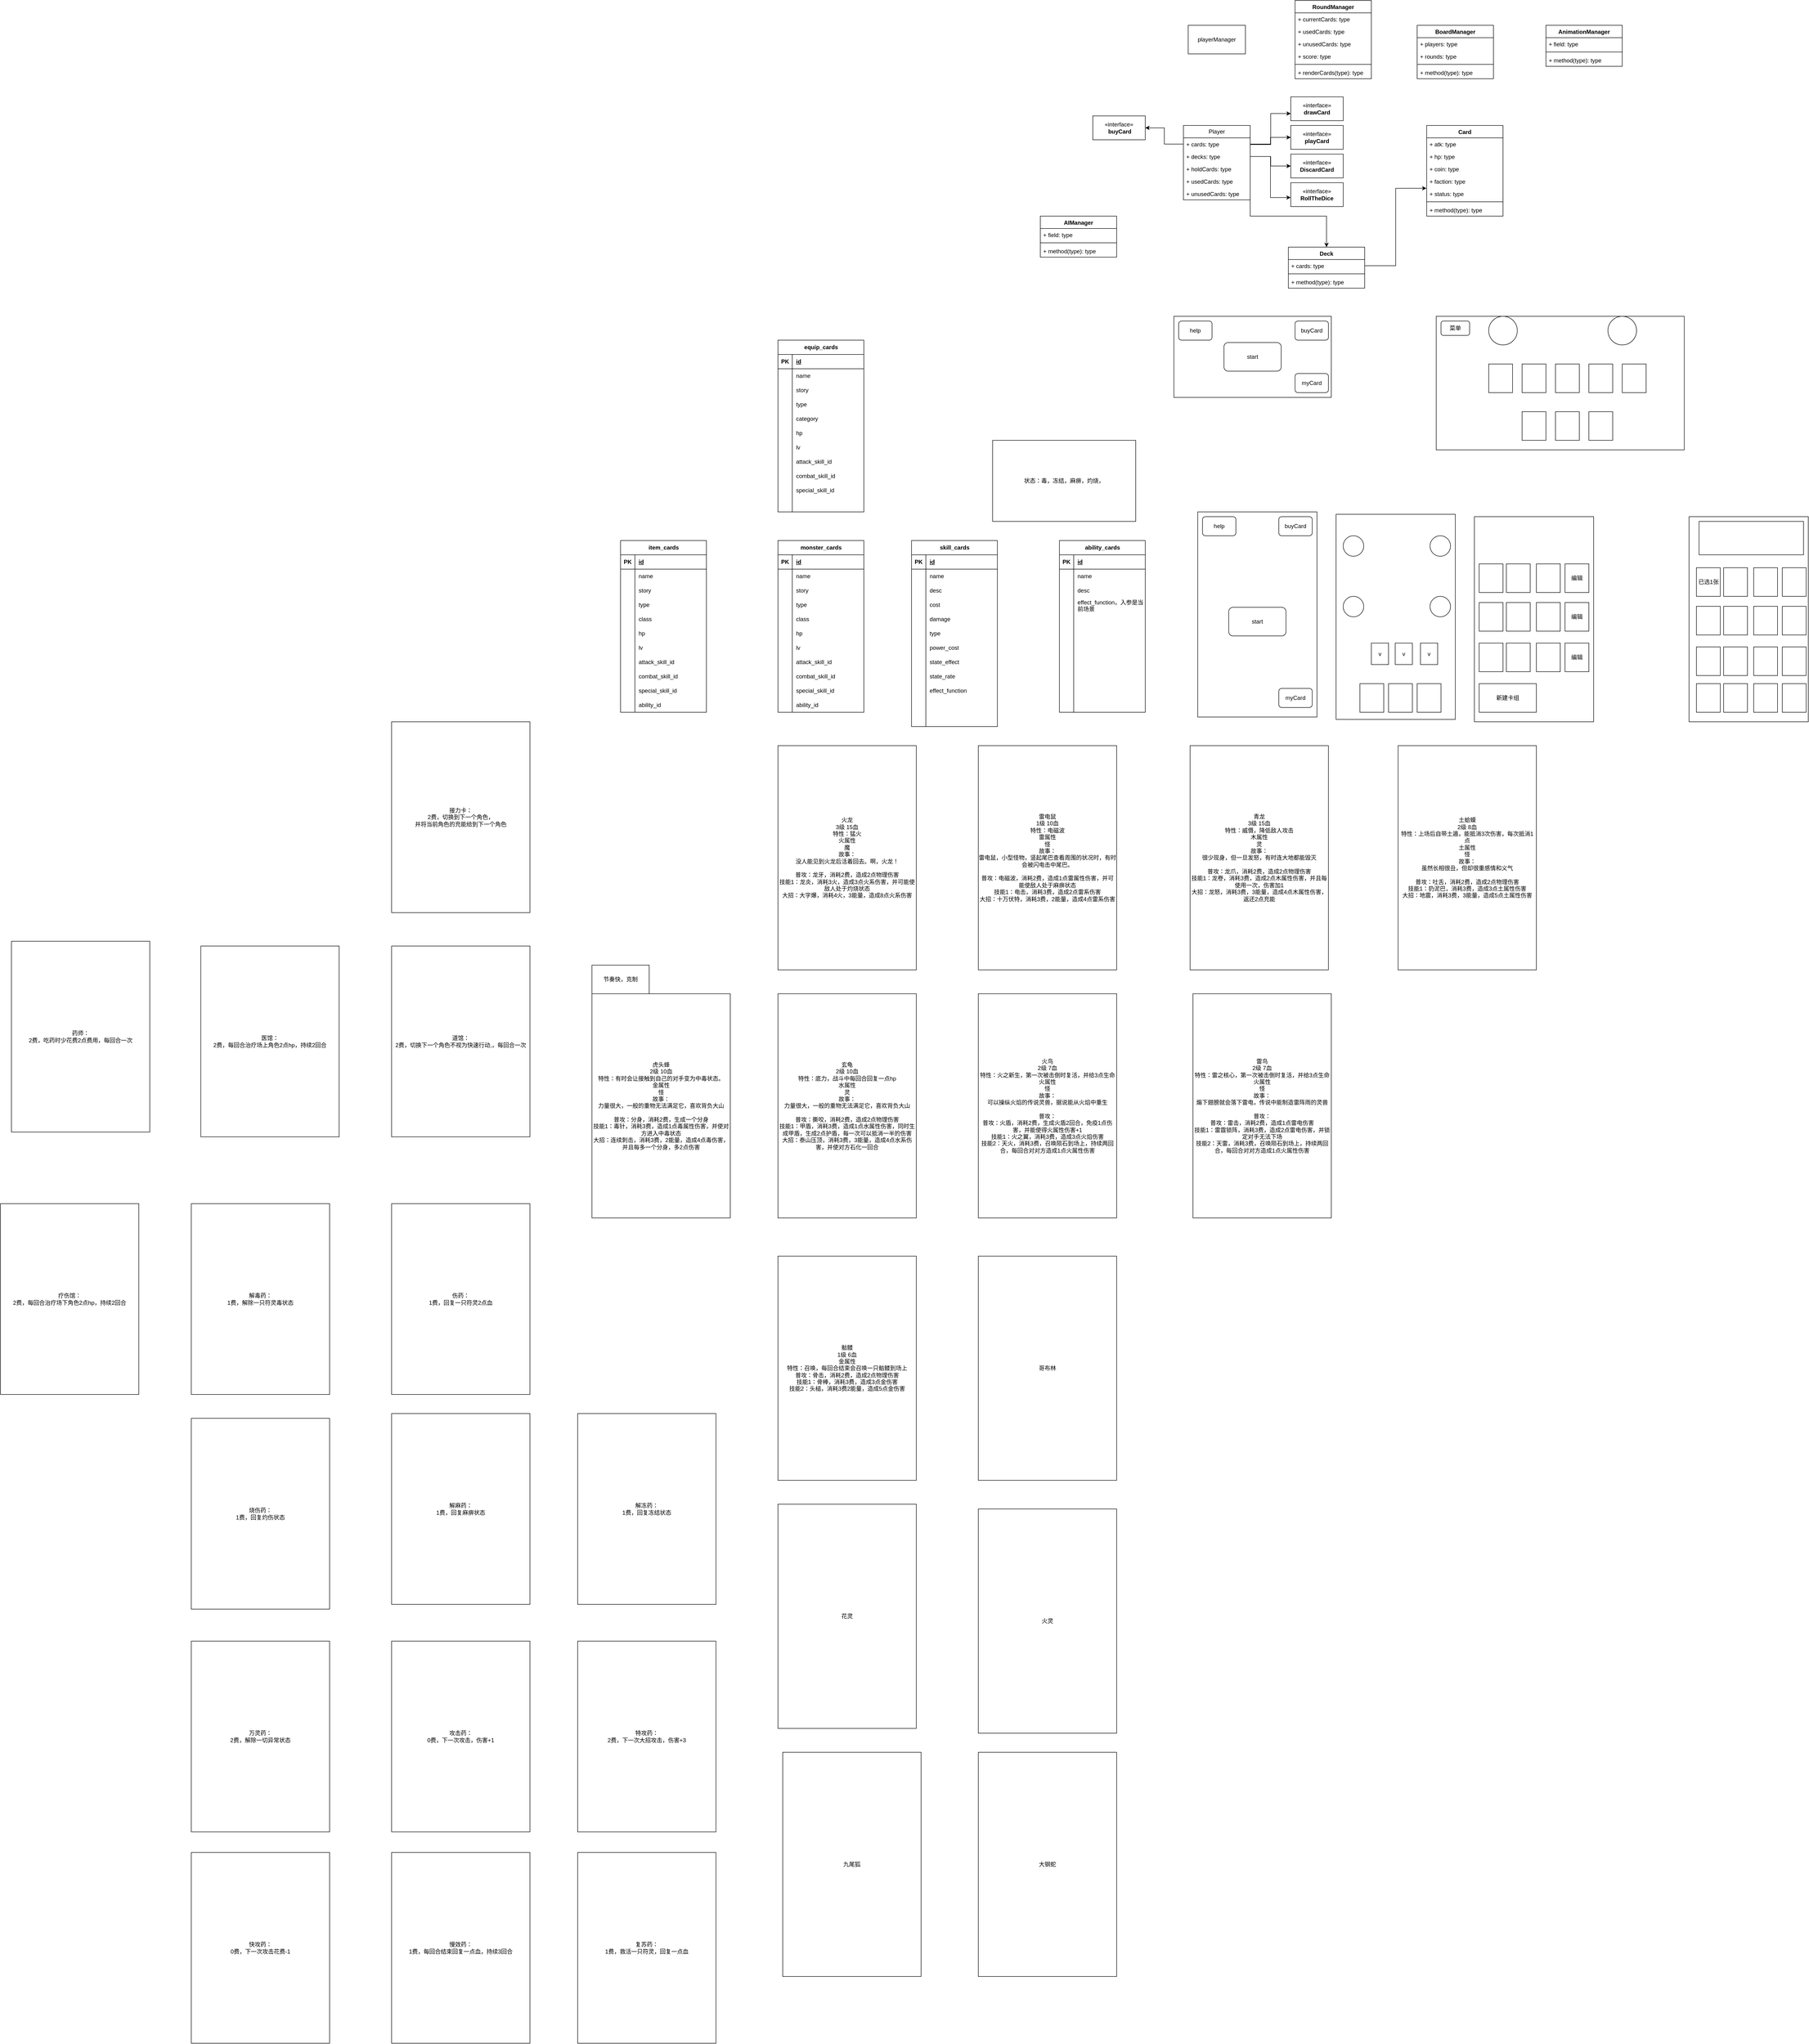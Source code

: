 <mxfile version="21.3.7" type="github">
  <diagram name="第 1 页" id="MNc6gyyGIOkFOuRA8HaN">
    <mxGraphModel dx="4128" dy="868" grid="1" gridSize="10" guides="1" tooltips="1" connect="1" arrows="1" fold="1" page="1" pageScale="1" pageWidth="827" pageHeight="1169" math="0" shadow="0">
      <root>
        <mxCell id="0" />
        <mxCell id="1" parent="0" />
        <mxCell id="waJKk4ikB9sFZJaaO0Lk-2" value="playerManager" style="rounded=0;whiteSpace=wrap;html=1;" parent="1" vertex="1">
          <mxGeometry x="110" y="120" width="120" height="60" as="geometry" />
        </mxCell>
        <mxCell id="waJKk4ikB9sFZJaaO0Lk-30" value="" style="edgeStyle=orthogonalEdgeStyle;rounded=0;orthogonalLoop=1;jettySize=auto;html=1;" parent="1" source="waJKk4ikB9sFZJaaO0Lk-8" target="waJKk4ikB9sFZJaaO0Lk-29" edge="1">
          <mxGeometry relative="1" as="geometry">
            <Array as="points">
              <mxPoint x="283" y="370" />
              <mxPoint x="283" y="305" />
            </Array>
          </mxGeometry>
        </mxCell>
        <mxCell id="waJKk4ikB9sFZJaaO0Lk-34" style="edgeStyle=orthogonalEdgeStyle;rounded=0;orthogonalLoop=1;jettySize=auto;html=1;exitX=1;exitY=0.5;exitDx=0;exitDy=0;entryX=0;entryY=0.5;entryDx=0;entryDy=0;" parent="1" source="waJKk4ikB9sFZJaaO0Lk-9" target="waJKk4ikB9sFZJaaO0Lk-31" edge="1">
          <mxGeometry relative="1" as="geometry" />
        </mxCell>
        <mxCell id="waJKk4ikB9sFZJaaO0Lk-8" value="Player" style="swimlane;fontStyle=0;childLayout=stackLayout;horizontal=1;startSize=26;fillColor=none;horizontalStack=0;resizeParent=1;resizeParentMax=0;resizeLast=0;collapsible=1;marginBottom=0;whiteSpace=wrap;html=1;" parent="1" vertex="1">
          <mxGeometry x="100" y="330" width="140" height="156" as="geometry" />
        </mxCell>
        <mxCell id="waJKk4ikB9sFZJaaO0Lk-9" value="+ cards: type" style="text;strokeColor=none;fillColor=none;align=left;verticalAlign=top;spacingLeft=4;spacingRight=4;overflow=hidden;rotatable=0;points=[[0,0.5],[1,0.5]];portConstraint=eastwest;whiteSpace=wrap;html=1;" parent="waJKk4ikB9sFZJaaO0Lk-8" vertex="1">
          <mxGeometry y="26" width="140" height="26" as="geometry" />
        </mxCell>
        <mxCell id="waJKk4ikB9sFZJaaO0Lk-45" value="+ decks: type" style="text;strokeColor=none;fillColor=none;align=left;verticalAlign=top;spacingLeft=4;spacingRight=4;overflow=hidden;rotatable=0;points=[[0,0.5],[1,0.5]];portConstraint=eastwest;whiteSpace=wrap;html=1;" parent="waJKk4ikB9sFZJaaO0Lk-8" vertex="1">
          <mxGeometry y="52" width="140" height="26" as="geometry" />
        </mxCell>
        <mxCell id="waJKk4ikB9sFZJaaO0Lk-46" value="+ holdCards: type" style="text;strokeColor=none;fillColor=none;align=left;verticalAlign=top;spacingLeft=4;spacingRight=4;overflow=hidden;rotatable=0;points=[[0,0.5],[1,0.5]];portConstraint=eastwest;whiteSpace=wrap;html=1;" parent="waJKk4ikB9sFZJaaO0Lk-8" vertex="1">
          <mxGeometry y="78" width="140" height="26" as="geometry" />
        </mxCell>
        <mxCell id="waJKk4ikB9sFZJaaO0Lk-47" value="+ usedCards: type" style="text;strokeColor=none;fillColor=none;align=left;verticalAlign=top;spacingLeft=4;spacingRight=4;overflow=hidden;rotatable=0;points=[[0,0.5],[1,0.5]];portConstraint=eastwest;whiteSpace=wrap;html=1;" parent="waJKk4ikB9sFZJaaO0Lk-8" vertex="1">
          <mxGeometry y="104" width="140" height="26" as="geometry" />
        </mxCell>
        <mxCell id="waJKk4ikB9sFZJaaO0Lk-23" value="+ unusedCards: type" style="text;strokeColor=none;fillColor=none;align=left;verticalAlign=top;spacingLeft=4;spacingRight=4;overflow=hidden;rotatable=0;points=[[0,0.5],[1,0.5]];portConstraint=eastwest;whiteSpace=wrap;html=1;" parent="waJKk4ikB9sFZJaaO0Lk-8" vertex="1">
          <mxGeometry y="130" width="140" height="26" as="geometry" />
        </mxCell>
        <mxCell id="waJKk4ikB9sFZJaaO0Lk-12" value="Card" style="swimlane;fontStyle=1;align=center;verticalAlign=top;childLayout=stackLayout;horizontal=1;startSize=26;horizontalStack=0;resizeParent=1;resizeParentMax=0;resizeLast=0;collapsible=1;marginBottom=0;whiteSpace=wrap;html=1;" parent="1" vertex="1">
          <mxGeometry x="610" y="330" width="160" height="190" as="geometry" />
        </mxCell>
        <mxCell id="waJKk4ikB9sFZJaaO0Lk-13" value="+ atk: type&lt;br&gt;" style="text;strokeColor=none;fillColor=none;align=left;verticalAlign=top;spacingLeft=4;spacingRight=4;overflow=hidden;rotatable=0;points=[[0,0.5],[1,0.5]];portConstraint=eastwest;whiteSpace=wrap;html=1;" parent="waJKk4ikB9sFZJaaO0Lk-12" vertex="1">
          <mxGeometry y="26" width="160" height="26" as="geometry" />
        </mxCell>
        <mxCell id="waJKk4ikB9sFZJaaO0Lk-20" value="+ hp: type" style="text;strokeColor=none;fillColor=none;align=left;verticalAlign=top;spacingLeft=4;spacingRight=4;overflow=hidden;rotatable=0;points=[[0,0.5],[1,0.5]];portConstraint=eastwest;whiteSpace=wrap;html=1;" parent="waJKk4ikB9sFZJaaO0Lk-12" vertex="1">
          <mxGeometry y="52" width="160" height="26" as="geometry" />
        </mxCell>
        <mxCell id="waJKk4ikB9sFZJaaO0Lk-21" value="+ coin: type" style="text;strokeColor=none;fillColor=none;align=left;verticalAlign=top;spacingLeft=4;spacingRight=4;overflow=hidden;rotatable=0;points=[[0,0.5],[1,0.5]];portConstraint=eastwest;whiteSpace=wrap;html=1;" parent="waJKk4ikB9sFZJaaO0Lk-12" vertex="1">
          <mxGeometry y="78" width="160" height="26" as="geometry" />
        </mxCell>
        <mxCell id="waJKk4ikB9sFZJaaO0Lk-50" value="+ faction: type" style="text;strokeColor=none;fillColor=none;align=left;verticalAlign=top;spacingLeft=4;spacingRight=4;overflow=hidden;rotatable=0;points=[[0,0.5],[1,0.5]];portConstraint=eastwest;whiteSpace=wrap;html=1;" parent="waJKk4ikB9sFZJaaO0Lk-12" vertex="1">
          <mxGeometry y="104" width="160" height="26" as="geometry" />
        </mxCell>
        <mxCell id="waJKk4ikB9sFZJaaO0Lk-55" value="+ status: type" style="text;strokeColor=none;fillColor=none;align=left;verticalAlign=top;spacingLeft=4;spacingRight=4;overflow=hidden;rotatable=0;points=[[0,0.5],[1,0.5]];portConstraint=eastwest;whiteSpace=wrap;html=1;" parent="waJKk4ikB9sFZJaaO0Lk-12" vertex="1">
          <mxGeometry y="130" width="160" height="26" as="geometry" />
        </mxCell>
        <mxCell id="waJKk4ikB9sFZJaaO0Lk-14" value="" style="line;strokeWidth=1;fillColor=none;align=left;verticalAlign=middle;spacingTop=-1;spacingLeft=3;spacingRight=3;rotatable=0;labelPosition=right;points=[];portConstraint=eastwest;strokeColor=inherit;" parent="waJKk4ikB9sFZJaaO0Lk-12" vertex="1">
          <mxGeometry y="156" width="160" height="8" as="geometry" />
        </mxCell>
        <mxCell id="waJKk4ikB9sFZJaaO0Lk-15" value="+ method(type): type" style="text;strokeColor=none;fillColor=none;align=left;verticalAlign=top;spacingLeft=4;spacingRight=4;overflow=hidden;rotatable=0;points=[[0,0.5],[1,0.5]];portConstraint=eastwest;whiteSpace=wrap;html=1;" parent="waJKk4ikB9sFZJaaO0Lk-12" vertex="1">
          <mxGeometry y="164" width="160" height="26" as="geometry" />
        </mxCell>
        <mxCell id="waJKk4ikB9sFZJaaO0Lk-16" value="Deck" style="swimlane;fontStyle=1;align=center;verticalAlign=top;childLayout=stackLayout;horizontal=1;startSize=26;horizontalStack=0;resizeParent=1;resizeParentMax=0;resizeLast=0;collapsible=1;marginBottom=0;whiteSpace=wrap;html=1;" parent="1" vertex="1">
          <mxGeometry x="320" y="585" width="160" height="86" as="geometry" />
        </mxCell>
        <mxCell id="waJKk4ikB9sFZJaaO0Lk-17" value="+ cards: type" style="text;strokeColor=none;fillColor=none;align=left;verticalAlign=top;spacingLeft=4;spacingRight=4;overflow=hidden;rotatable=0;points=[[0,0.5],[1,0.5]];portConstraint=eastwest;whiteSpace=wrap;html=1;" parent="waJKk4ikB9sFZJaaO0Lk-16" vertex="1">
          <mxGeometry y="26" width="160" height="26" as="geometry" />
        </mxCell>
        <mxCell id="waJKk4ikB9sFZJaaO0Lk-18" value="" style="line;strokeWidth=1;fillColor=none;align=left;verticalAlign=middle;spacingTop=-1;spacingLeft=3;spacingRight=3;rotatable=0;labelPosition=right;points=[];portConstraint=eastwest;strokeColor=inherit;" parent="waJKk4ikB9sFZJaaO0Lk-16" vertex="1">
          <mxGeometry y="52" width="160" height="8" as="geometry" />
        </mxCell>
        <mxCell id="waJKk4ikB9sFZJaaO0Lk-19" value="+ method(type): type" style="text;strokeColor=none;fillColor=none;align=left;verticalAlign=top;spacingLeft=4;spacingRight=4;overflow=hidden;rotatable=0;points=[[0,0.5],[1,0.5]];portConstraint=eastwest;whiteSpace=wrap;html=1;" parent="waJKk4ikB9sFZJaaO0Lk-16" vertex="1">
          <mxGeometry y="60" width="160" height="26" as="geometry" />
        </mxCell>
        <mxCell id="waJKk4ikB9sFZJaaO0Lk-24" value="BoardManager" style="swimlane;fontStyle=1;align=center;verticalAlign=top;childLayout=stackLayout;horizontal=1;startSize=26;horizontalStack=0;resizeParent=1;resizeParentMax=0;resizeLast=0;collapsible=1;marginBottom=0;whiteSpace=wrap;html=1;" parent="1" vertex="1">
          <mxGeometry x="590" y="120" width="160" height="112" as="geometry" />
        </mxCell>
        <mxCell id="waJKk4ikB9sFZJaaO0Lk-25" value="+ players: type" style="text;strokeColor=none;fillColor=none;align=left;verticalAlign=top;spacingLeft=4;spacingRight=4;overflow=hidden;rotatable=0;points=[[0,0.5],[1,0.5]];portConstraint=eastwest;whiteSpace=wrap;html=1;" parent="waJKk4ikB9sFZJaaO0Lk-24" vertex="1">
          <mxGeometry y="26" width="160" height="26" as="geometry" />
        </mxCell>
        <mxCell id="waJKk4ikB9sFZJaaO0Lk-28" value="+ rounds: type" style="text;strokeColor=none;fillColor=none;align=left;verticalAlign=top;spacingLeft=4;spacingRight=4;overflow=hidden;rotatable=0;points=[[0,0.5],[1,0.5]];portConstraint=eastwest;whiteSpace=wrap;html=1;" parent="waJKk4ikB9sFZJaaO0Lk-24" vertex="1">
          <mxGeometry y="52" width="160" height="26" as="geometry" />
        </mxCell>
        <mxCell id="waJKk4ikB9sFZJaaO0Lk-26" value="" style="line;strokeWidth=1;fillColor=none;align=left;verticalAlign=middle;spacingTop=-1;spacingLeft=3;spacingRight=3;rotatable=0;labelPosition=right;points=[];portConstraint=eastwest;strokeColor=inherit;" parent="waJKk4ikB9sFZJaaO0Lk-24" vertex="1">
          <mxGeometry y="78" width="160" height="8" as="geometry" />
        </mxCell>
        <mxCell id="waJKk4ikB9sFZJaaO0Lk-27" value="+ method(type): type" style="text;strokeColor=none;fillColor=none;align=left;verticalAlign=top;spacingLeft=4;spacingRight=4;overflow=hidden;rotatable=0;points=[[0,0.5],[1,0.5]];portConstraint=eastwest;whiteSpace=wrap;html=1;" parent="waJKk4ikB9sFZJaaO0Lk-24" vertex="1">
          <mxGeometry y="86" width="160" height="26" as="geometry" />
        </mxCell>
        <mxCell id="waJKk4ikB9sFZJaaO0Lk-29" value="«interface»&lt;br&gt;&lt;b&gt;drawCard&lt;/b&gt;" style="html=1;whiteSpace=wrap;" parent="1" vertex="1">
          <mxGeometry x="325" y="270" width="110" height="50" as="geometry" />
        </mxCell>
        <mxCell id="waJKk4ikB9sFZJaaO0Lk-31" value="«interface»&lt;br&gt;&lt;b&gt;playCard&lt;/b&gt;" style="html=1;whiteSpace=wrap;" parent="1" vertex="1">
          <mxGeometry x="325" y="330" width="110" height="50" as="geometry" />
        </mxCell>
        <mxCell id="waJKk4ikB9sFZJaaO0Lk-32" value="«interface»&lt;br&gt;&lt;b&gt;RollTheDice&lt;/b&gt;" style="html=1;whiteSpace=wrap;" parent="1" vertex="1">
          <mxGeometry x="325" y="450" width="110" height="50" as="geometry" />
        </mxCell>
        <mxCell id="waJKk4ikB9sFZJaaO0Lk-37" value="RoundManager" style="swimlane;fontStyle=1;align=center;verticalAlign=top;childLayout=stackLayout;horizontal=1;startSize=26;horizontalStack=0;resizeParent=1;resizeParentMax=0;resizeLast=0;collapsible=1;marginBottom=0;whiteSpace=wrap;html=1;" parent="1" vertex="1">
          <mxGeometry x="334" y="68" width="160" height="164" as="geometry" />
        </mxCell>
        <mxCell id="waJKk4ikB9sFZJaaO0Lk-38" value="+ currentCards: type" style="text;strokeColor=none;fillColor=none;align=left;verticalAlign=top;spacingLeft=4;spacingRight=4;overflow=hidden;rotatable=0;points=[[0,0.5],[1,0.5]];portConstraint=eastwest;whiteSpace=wrap;html=1;" parent="waJKk4ikB9sFZJaaO0Lk-37" vertex="1">
          <mxGeometry y="26" width="160" height="26" as="geometry" />
        </mxCell>
        <mxCell id="waJKk4ikB9sFZJaaO0Lk-39" value="+ usedCards: type" style="text;strokeColor=none;fillColor=none;align=left;verticalAlign=top;spacingLeft=4;spacingRight=4;overflow=hidden;rotatable=0;points=[[0,0.5],[1,0.5]];portConstraint=eastwest;whiteSpace=wrap;html=1;" parent="waJKk4ikB9sFZJaaO0Lk-37" vertex="1">
          <mxGeometry y="52" width="160" height="26" as="geometry" />
        </mxCell>
        <mxCell id="waJKk4ikB9sFZJaaO0Lk-49" value="+ unusedCards: type" style="text;strokeColor=none;fillColor=none;align=left;verticalAlign=top;spacingLeft=4;spacingRight=4;overflow=hidden;rotatable=0;points=[[0,0.5],[1,0.5]];portConstraint=eastwest;whiteSpace=wrap;html=1;" parent="waJKk4ikB9sFZJaaO0Lk-37" vertex="1">
          <mxGeometry y="78" width="160" height="26" as="geometry" />
        </mxCell>
        <mxCell id="waJKk4ikB9sFZJaaO0Lk-44" value="+ score: type" style="text;strokeColor=none;fillColor=none;align=left;verticalAlign=top;spacingLeft=4;spacingRight=4;overflow=hidden;rotatable=0;points=[[0,0.5],[1,0.5]];portConstraint=eastwest;whiteSpace=wrap;html=1;" parent="waJKk4ikB9sFZJaaO0Lk-37" vertex="1">
          <mxGeometry y="104" width="160" height="26" as="geometry" />
        </mxCell>
        <mxCell id="waJKk4ikB9sFZJaaO0Lk-40" value="" style="line;strokeWidth=1;fillColor=none;align=left;verticalAlign=middle;spacingTop=-1;spacingLeft=3;spacingRight=3;rotatable=0;labelPosition=right;points=[];portConstraint=eastwest;strokeColor=inherit;" parent="waJKk4ikB9sFZJaaO0Lk-37" vertex="1">
          <mxGeometry y="130" width="160" height="8" as="geometry" />
        </mxCell>
        <mxCell id="waJKk4ikB9sFZJaaO0Lk-41" value="+ renderCards(type): type" style="text;strokeColor=none;fillColor=none;align=left;verticalAlign=top;spacingLeft=4;spacingRight=4;overflow=hidden;rotatable=0;points=[[0,0.5],[1,0.5]];portConstraint=eastwest;whiteSpace=wrap;html=1;" parent="waJKk4ikB9sFZJaaO0Lk-37" vertex="1">
          <mxGeometry y="138" width="160" height="26" as="geometry" />
        </mxCell>
        <mxCell id="waJKk4ikB9sFZJaaO0Lk-51" value="AnimationManager" style="swimlane;fontStyle=1;align=center;verticalAlign=top;childLayout=stackLayout;horizontal=1;startSize=26;horizontalStack=0;resizeParent=1;resizeParentMax=0;resizeLast=0;collapsible=1;marginBottom=0;whiteSpace=wrap;html=1;" parent="1" vertex="1">
          <mxGeometry x="860" y="120" width="160" height="86" as="geometry" />
        </mxCell>
        <mxCell id="waJKk4ikB9sFZJaaO0Lk-52" value="+ field: type" style="text;strokeColor=none;fillColor=none;align=left;verticalAlign=top;spacingLeft=4;spacingRight=4;overflow=hidden;rotatable=0;points=[[0,0.5],[1,0.5]];portConstraint=eastwest;whiteSpace=wrap;html=1;" parent="waJKk4ikB9sFZJaaO0Lk-51" vertex="1">
          <mxGeometry y="26" width="160" height="26" as="geometry" />
        </mxCell>
        <mxCell id="waJKk4ikB9sFZJaaO0Lk-53" value="" style="line;strokeWidth=1;fillColor=none;align=left;verticalAlign=middle;spacingTop=-1;spacingLeft=3;spacingRight=3;rotatable=0;labelPosition=right;points=[];portConstraint=eastwest;strokeColor=inherit;" parent="waJKk4ikB9sFZJaaO0Lk-51" vertex="1">
          <mxGeometry y="52" width="160" height="8" as="geometry" />
        </mxCell>
        <mxCell id="waJKk4ikB9sFZJaaO0Lk-54" value="+ method(type): type" style="text;strokeColor=none;fillColor=none;align=left;verticalAlign=top;spacingLeft=4;spacingRight=4;overflow=hidden;rotatable=0;points=[[0,0.5],[1,0.5]];portConstraint=eastwest;whiteSpace=wrap;html=1;" parent="waJKk4ikB9sFZJaaO0Lk-51" vertex="1">
          <mxGeometry y="60" width="160" height="26" as="geometry" />
        </mxCell>
        <mxCell id="waJKk4ikB9sFZJaaO0Lk-56" style="edgeStyle=orthogonalEdgeStyle;rounded=0;orthogonalLoop=1;jettySize=auto;html=1;exitX=1;exitY=0.5;exitDx=0;exitDy=0;" parent="1" source="waJKk4ikB9sFZJaaO0Lk-45" target="waJKk4ikB9sFZJaaO0Lk-16" edge="1">
          <mxGeometry relative="1" as="geometry">
            <Array as="points">
              <mxPoint x="240" y="520" />
              <mxPoint x="400" y="520" />
            </Array>
          </mxGeometry>
        </mxCell>
        <mxCell id="waJKk4ikB9sFZJaaO0Lk-57" style="edgeStyle=orthogonalEdgeStyle;rounded=0;orthogonalLoop=1;jettySize=auto;html=1;exitX=1;exitY=0.5;exitDx=0;exitDy=0;entryX=-0.004;entryY=0.064;entryDx=0;entryDy=0;entryPerimeter=0;" parent="1" source="waJKk4ikB9sFZJaaO0Lk-17" target="waJKk4ikB9sFZJaaO0Lk-55" edge="1">
          <mxGeometry relative="1" as="geometry" />
        </mxCell>
        <mxCell id="waJKk4ikB9sFZJaaO0Lk-58" value="«interface»&lt;br&gt;&lt;b&gt;DiscardCard&lt;/b&gt;" style="html=1;whiteSpace=wrap;" parent="1" vertex="1">
          <mxGeometry x="325" y="390" width="110" height="50" as="geometry" />
        </mxCell>
        <mxCell id="waJKk4ikB9sFZJaaO0Lk-59" style="edgeStyle=orthogonalEdgeStyle;rounded=0;orthogonalLoop=1;jettySize=auto;html=1;exitX=1;exitY=0.5;exitDx=0;exitDy=0;entryX=0;entryY=0.5;entryDx=0;entryDy=0;" parent="1" source="waJKk4ikB9sFZJaaO0Lk-45" target="waJKk4ikB9sFZJaaO0Lk-58" edge="1">
          <mxGeometry relative="1" as="geometry">
            <Array as="points">
              <mxPoint x="283" y="395" />
              <mxPoint x="283" y="415" />
            </Array>
          </mxGeometry>
        </mxCell>
        <mxCell id="waJKk4ikB9sFZJaaO0Lk-60" style="edgeStyle=orthogonalEdgeStyle;rounded=0;orthogonalLoop=1;jettySize=auto;html=1;exitX=1;exitY=0.5;exitDx=0;exitDy=0;entryX=-0.001;entryY=0.621;entryDx=0;entryDy=0;entryPerimeter=0;" parent="1" source="waJKk4ikB9sFZJaaO0Lk-45" target="waJKk4ikB9sFZJaaO0Lk-32" edge="1">
          <mxGeometry relative="1" as="geometry" />
        </mxCell>
        <mxCell id="waJKk4ikB9sFZJaaO0Lk-61" value="«interface»&lt;br&gt;&lt;b&gt;&amp;nbsp;buyCard&lt;/b&gt;" style="html=1;whiteSpace=wrap;" parent="1" vertex="1">
          <mxGeometry x="-90" y="310" width="110" height="50" as="geometry" />
        </mxCell>
        <mxCell id="waJKk4ikB9sFZJaaO0Lk-62" style="edgeStyle=orthogonalEdgeStyle;rounded=0;orthogonalLoop=1;jettySize=auto;html=1;exitX=0;exitY=0.5;exitDx=0;exitDy=0;entryX=1;entryY=0.5;entryDx=0;entryDy=0;" parent="1" source="waJKk4ikB9sFZJaaO0Lk-9" target="waJKk4ikB9sFZJaaO0Lk-61" edge="1">
          <mxGeometry relative="1" as="geometry" />
        </mxCell>
        <mxCell id="waJKk4ikB9sFZJaaO0Lk-63" value="" style="rounded=0;whiteSpace=wrap;html=1;" parent="1" vertex="1">
          <mxGeometry x="80" y="730" width="330" height="170" as="geometry" />
        </mxCell>
        <mxCell id="waJKk4ikB9sFZJaaO0Lk-64" value="start" style="rounded=1;whiteSpace=wrap;html=1;" parent="1" vertex="1">
          <mxGeometry x="185" y="785" width="120" height="60" as="geometry" />
        </mxCell>
        <mxCell id="waJKk4ikB9sFZJaaO0Lk-65" value="buyCard" style="rounded=1;whiteSpace=wrap;html=1;" parent="1" vertex="1">
          <mxGeometry x="334" y="740" width="70" height="40" as="geometry" />
        </mxCell>
        <mxCell id="waJKk4ikB9sFZJaaO0Lk-66" value="myCard" style="rounded=1;whiteSpace=wrap;html=1;" parent="1" vertex="1">
          <mxGeometry x="334" y="850" width="70" height="40" as="geometry" />
        </mxCell>
        <mxCell id="waJKk4ikB9sFZJaaO0Lk-67" value="help" style="rounded=1;whiteSpace=wrap;html=1;" parent="1" vertex="1">
          <mxGeometry x="90" y="740" width="70" height="40" as="geometry" />
        </mxCell>
        <mxCell id="waJKk4ikB9sFZJaaO0Lk-70" value="" style="rounded=0;whiteSpace=wrap;html=1;" parent="1" vertex="1">
          <mxGeometry x="130" y="1140" width="250" height="430" as="geometry" />
        </mxCell>
        <mxCell id="waJKk4ikB9sFZJaaO0Lk-71" value="start" style="rounded=1;whiteSpace=wrap;html=1;" parent="1" vertex="1">
          <mxGeometry x="195" y="1340" width="120" height="60" as="geometry" />
        </mxCell>
        <mxCell id="waJKk4ikB9sFZJaaO0Lk-72" value="myCard" style="rounded=1;whiteSpace=wrap;html=1;" parent="1" vertex="1">
          <mxGeometry x="300" y="1510" width="70" height="40" as="geometry" />
        </mxCell>
        <mxCell id="waJKk4ikB9sFZJaaO0Lk-73" value="buyCard" style="rounded=1;whiteSpace=wrap;html=1;" parent="1" vertex="1">
          <mxGeometry x="300" y="1150" width="70" height="40" as="geometry" />
        </mxCell>
        <mxCell id="waJKk4ikB9sFZJaaO0Lk-74" value="help" style="rounded=1;whiteSpace=wrap;html=1;" parent="1" vertex="1">
          <mxGeometry x="140" y="1150" width="70" height="40" as="geometry" />
        </mxCell>
        <mxCell id="waJKk4ikB9sFZJaaO0Lk-75" value="" style="rounded=0;whiteSpace=wrap;html=1;" parent="1" vertex="1">
          <mxGeometry x="630" y="730" width="520" height="280" as="geometry" />
        </mxCell>
        <mxCell id="waJKk4ikB9sFZJaaO0Lk-76" value="" style="rounded=0;whiteSpace=wrap;html=1;" parent="1" vertex="1">
          <mxGeometry x="810" y="930" width="50" height="60" as="geometry" />
        </mxCell>
        <mxCell id="waJKk4ikB9sFZJaaO0Lk-77" value="" style="rounded=0;whiteSpace=wrap;html=1;" parent="1" vertex="1">
          <mxGeometry x="880" y="930" width="50" height="60" as="geometry" />
        </mxCell>
        <mxCell id="waJKk4ikB9sFZJaaO0Lk-78" value="" style="rounded=0;whiteSpace=wrap;html=1;" parent="1" vertex="1">
          <mxGeometry x="950" y="930" width="50" height="60" as="geometry" />
        </mxCell>
        <mxCell id="waJKk4ikB9sFZJaaO0Lk-79" value="" style="rounded=0;whiteSpace=wrap;html=1;" parent="1" vertex="1">
          <mxGeometry x="740" y="830" width="50" height="60" as="geometry" />
        </mxCell>
        <mxCell id="waJKk4ikB9sFZJaaO0Lk-80" value="" style="rounded=0;whiteSpace=wrap;html=1;" parent="1" vertex="1">
          <mxGeometry x="810" y="830" width="50" height="60" as="geometry" />
        </mxCell>
        <mxCell id="waJKk4ikB9sFZJaaO0Lk-81" value="" style="rounded=0;whiteSpace=wrap;html=1;" parent="1" vertex="1">
          <mxGeometry x="880" y="830" width="50" height="60" as="geometry" />
        </mxCell>
        <mxCell id="waJKk4ikB9sFZJaaO0Lk-82" value="" style="rounded=0;whiteSpace=wrap;html=1;" parent="1" vertex="1">
          <mxGeometry x="950" y="830" width="50" height="60" as="geometry" />
        </mxCell>
        <mxCell id="waJKk4ikB9sFZJaaO0Lk-83" value="" style="rounded=0;whiteSpace=wrap;html=1;" parent="1" vertex="1">
          <mxGeometry x="1020" y="830" width="50" height="60" as="geometry" />
        </mxCell>
        <mxCell id="waJKk4ikB9sFZJaaO0Lk-84" value="" style="ellipse;whiteSpace=wrap;html=1;aspect=fixed;" parent="1" vertex="1">
          <mxGeometry x="740" y="730" width="60" height="60" as="geometry" />
        </mxCell>
        <mxCell id="waJKk4ikB9sFZJaaO0Lk-85" value="" style="ellipse;whiteSpace=wrap;html=1;aspect=fixed;" parent="1" vertex="1">
          <mxGeometry x="990" y="730" width="60" height="60" as="geometry" />
        </mxCell>
        <mxCell id="waJKk4ikB9sFZJaaO0Lk-88" value="菜单" style="rounded=1;whiteSpace=wrap;html=1;" parent="1" vertex="1">
          <mxGeometry x="640" y="740" width="60" height="30" as="geometry" />
        </mxCell>
        <mxCell id="waJKk4ikB9sFZJaaO0Lk-89" value="" style="rounded=0;whiteSpace=wrap;html=1;" parent="1" vertex="1">
          <mxGeometry x="710" y="1150" width="250" height="430" as="geometry" />
        </mxCell>
        <mxCell id="waJKk4ikB9sFZJaaO0Lk-90" value="" style="rounded=0;whiteSpace=wrap;html=1;" parent="1" vertex="1">
          <mxGeometry x="720" y="1249" width="50" height="60" as="geometry" />
        </mxCell>
        <mxCell id="waJKk4ikB9sFZJaaO0Lk-91" value="" style="rounded=0;whiteSpace=wrap;html=1;" parent="1" vertex="1">
          <mxGeometry x="777" y="1249" width="50" height="60" as="geometry" />
        </mxCell>
        <mxCell id="waJKk4ikB9sFZJaaO0Lk-92" value="" style="rounded=0;whiteSpace=wrap;html=1;" parent="1" vertex="1">
          <mxGeometry x="840" y="1249" width="50" height="60" as="geometry" />
        </mxCell>
        <mxCell id="waJKk4ikB9sFZJaaO0Lk-93" value="编辑" style="rounded=0;whiteSpace=wrap;html=1;" parent="1" vertex="1">
          <mxGeometry x="900" y="1249" width="50" height="60" as="geometry" />
        </mxCell>
        <mxCell id="waJKk4ikB9sFZJaaO0Lk-94" value="" style="rounded=0;whiteSpace=wrap;html=1;" parent="1" vertex="1">
          <mxGeometry x="720" y="1330" width="50" height="60" as="geometry" />
        </mxCell>
        <mxCell id="waJKk4ikB9sFZJaaO0Lk-95" value="" style="rounded=0;whiteSpace=wrap;html=1;" parent="1" vertex="1">
          <mxGeometry x="777" y="1330" width="50" height="60" as="geometry" />
        </mxCell>
        <mxCell id="waJKk4ikB9sFZJaaO0Lk-96" value="" style="rounded=0;whiteSpace=wrap;html=1;" parent="1" vertex="1">
          <mxGeometry x="840" y="1330" width="50" height="60" as="geometry" />
        </mxCell>
        <mxCell id="waJKk4ikB9sFZJaaO0Lk-97" value="编辑" style="rounded=0;whiteSpace=wrap;html=1;" parent="1" vertex="1">
          <mxGeometry x="900" y="1330" width="50" height="60" as="geometry" />
        </mxCell>
        <mxCell id="waJKk4ikB9sFZJaaO0Lk-98" value="" style="rounded=0;whiteSpace=wrap;html=1;" parent="1" vertex="1">
          <mxGeometry x="720" y="1415" width="50" height="60" as="geometry" />
        </mxCell>
        <mxCell id="waJKk4ikB9sFZJaaO0Lk-99" value="" style="rounded=0;whiteSpace=wrap;html=1;" parent="1" vertex="1">
          <mxGeometry x="777" y="1415" width="50" height="60" as="geometry" />
        </mxCell>
        <mxCell id="waJKk4ikB9sFZJaaO0Lk-100" value="" style="rounded=0;whiteSpace=wrap;html=1;" parent="1" vertex="1">
          <mxGeometry x="840" y="1415" width="50" height="60" as="geometry" />
        </mxCell>
        <mxCell id="waJKk4ikB9sFZJaaO0Lk-101" value="编辑" style="rounded=0;whiteSpace=wrap;html=1;" parent="1" vertex="1">
          <mxGeometry x="900" y="1415" width="50" height="60" as="geometry" />
        </mxCell>
        <mxCell id="waJKk4ikB9sFZJaaO0Lk-106" value="" style="rounded=0;whiteSpace=wrap;html=1;" parent="1" vertex="1">
          <mxGeometry x="1160" y="1150" width="250" height="430" as="geometry" />
        </mxCell>
        <mxCell id="waJKk4ikB9sFZJaaO0Lk-108" value="" style="rounded=0;whiteSpace=wrap;html=1;" parent="1" vertex="1">
          <mxGeometry x="1181" y="1160" width="219" height="70" as="geometry" />
        </mxCell>
        <mxCell id="waJKk4ikB9sFZJaaO0Lk-109" value="新建卡组" style="rounded=0;whiteSpace=wrap;html=1;" parent="1" vertex="1">
          <mxGeometry x="720" y="1500" width="120" height="60" as="geometry" />
        </mxCell>
        <mxCell id="waJKk4ikB9sFZJaaO0Lk-122" value="已选1张" style="rounded=0;whiteSpace=wrap;html=1;" parent="1" vertex="1">
          <mxGeometry x="1175.5" y="1257" width="50" height="60" as="geometry" />
        </mxCell>
        <mxCell id="waJKk4ikB9sFZJaaO0Lk-123" value="" style="rounded=0;whiteSpace=wrap;html=1;" parent="1" vertex="1">
          <mxGeometry x="1232.5" y="1257" width="50" height="60" as="geometry" />
        </mxCell>
        <mxCell id="waJKk4ikB9sFZJaaO0Lk-124" value="" style="rounded=0;whiteSpace=wrap;html=1;" parent="1" vertex="1">
          <mxGeometry x="1295.5" y="1257" width="50" height="60" as="geometry" />
        </mxCell>
        <mxCell id="waJKk4ikB9sFZJaaO0Lk-125" value="" style="rounded=0;whiteSpace=wrap;html=1;" parent="1" vertex="1">
          <mxGeometry x="1355.5" y="1257" width="50" height="60" as="geometry" />
        </mxCell>
        <mxCell id="waJKk4ikB9sFZJaaO0Lk-126" value="" style="rounded=0;whiteSpace=wrap;html=1;" parent="1" vertex="1">
          <mxGeometry x="1175.5" y="1338" width="50" height="60" as="geometry" />
        </mxCell>
        <mxCell id="waJKk4ikB9sFZJaaO0Lk-127" value="" style="rounded=0;whiteSpace=wrap;html=1;" parent="1" vertex="1">
          <mxGeometry x="1232.5" y="1338" width="50" height="60" as="geometry" />
        </mxCell>
        <mxCell id="waJKk4ikB9sFZJaaO0Lk-128" value="" style="rounded=0;whiteSpace=wrap;html=1;" parent="1" vertex="1">
          <mxGeometry x="1295.5" y="1338" width="50" height="60" as="geometry" />
        </mxCell>
        <mxCell id="waJKk4ikB9sFZJaaO0Lk-129" value="" style="rounded=0;whiteSpace=wrap;html=1;" parent="1" vertex="1">
          <mxGeometry x="1355.5" y="1338" width="50" height="60" as="geometry" />
        </mxCell>
        <mxCell id="waJKk4ikB9sFZJaaO0Lk-130" value="" style="rounded=0;whiteSpace=wrap;html=1;" parent="1" vertex="1">
          <mxGeometry x="1175.5" y="1423" width="50" height="60" as="geometry" />
        </mxCell>
        <mxCell id="waJKk4ikB9sFZJaaO0Lk-131" value="" style="rounded=0;whiteSpace=wrap;html=1;" parent="1" vertex="1">
          <mxGeometry x="1232.5" y="1423" width="50" height="60" as="geometry" />
        </mxCell>
        <mxCell id="waJKk4ikB9sFZJaaO0Lk-132" value="" style="rounded=0;whiteSpace=wrap;html=1;" parent="1" vertex="1">
          <mxGeometry x="1295.5" y="1423" width="50" height="60" as="geometry" />
        </mxCell>
        <mxCell id="waJKk4ikB9sFZJaaO0Lk-133" value="" style="rounded=0;whiteSpace=wrap;html=1;" parent="1" vertex="1">
          <mxGeometry x="1355.5" y="1423" width="50" height="60" as="geometry" />
        </mxCell>
        <mxCell id="waJKk4ikB9sFZJaaO0Lk-134" value="" style="rounded=0;whiteSpace=wrap;html=1;" parent="1" vertex="1">
          <mxGeometry x="1175.5" y="1500" width="50" height="60" as="geometry" />
        </mxCell>
        <mxCell id="waJKk4ikB9sFZJaaO0Lk-135" value="" style="rounded=0;whiteSpace=wrap;html=1;" parent="1" vertex="1">
          <mxGeometry x="1232.5" y="1500" width="50" height="60" as="geometry" />
        </mxCell>
        <mxCell id="waJKk4ikB9sFZJaaO0Lk-136" value="" style="rounded=0;whiteSpace=wrap;html=1;" parent="1" vertex="1">
          <mxGeometry x="1295.5" y="1500" width="50" height="60" as="geometry" />
        </mxCell>
        <mxCell id="waJKk4ikB9sFZJaaO0Lk-137" value="" style="rounded=0;whiteSpace=wrap;html=1;" parent="1" vertex="1">
          <mxGeometry x="1355.5" y="1500" width="50" height="60" as="geometry" />
        </mxCell>
        <mxCell id="waJKk4ikB9sFZJaaO0Lk-141" value="AIManager" style="swimlane;fontStyle=1;align=center;verticalAlign=top;childLayout=stackLayout;horizontal=1;startSize=26;horizontalStack=0;resizeParent=1;resizeParentMax=0;resizeLast=0;collapsible=1;marginBottom=0;whiteSpace=wrap;html=1;" parent="1" vertex="1">
          <mxGeometry x="-200" y="520" width="160" height="86" as="geometry" />
        </mxCell>
        <mxCell id="waJKk4ikB9sFZJaaO0Lk-142" value="+ field: type" style="text;strokeColor=none;fillColor=none;align=left;verticalAlign=top;spacingLeft=4;spacingRight=4;overflow=hidden;rotatable=0;points=[[0,0.5],[1,0.5]];portConstraint=eastwest;whiteSpace=wrap;html=1;" parent="waJKk4ikB9sFZJaaO0Lk-141" vertex="1">
          <mxGeometry y="26" width="160" height="26" as="geometry" />
        </mxCell>
        <mxCell id="waJKk4ikB9sFZJaaO0Lk-143" value="" style="line;strokeWidth=1;fillColor=none;align=left;verticalAlign=middle;spacingTop=-1;spacingLeft=3;spacingRight=3;rotatable=0;labelPosition=right;points=[];portConstraint=eastwest;strokeColor=inherit;" parent="waJKk4ikB9sFZJaaO0Lk-141" vertex="1">
          <mxGeometry y="52" width="160" height="8" as="geometry" />
        </mxCell>
        <mxCell id="waJKk4ikB9sFZJaaO0Lk-144" value="+ method(type): type" style="text;strokeColor=none;fillColor=none;align=left;verticalAlign=top;spacingLeft=4;spacingRight=4;overflow=hidden;rotatable=0;points=[[0,0.5],[1,0.5]];portConstraint=eastwest;whiteSpace=wrap;html=1;" parent="waJKk4ikB9sFZJaaO0Lk-141" vertex="1">
          <mxGeometry y="60" width="160" height="26" as="geometry" />
        </mxCell>
        <mxCell id="waJKk4ikB9sFZJaaO0Lk-145" value="" style="rounded=0;whiteSpace=wrap;html=1;" parent="1" vertex="1">
          <mxGeometry x="420" y="1145" width="250" height="430" as="geometry" />
        </mxCell>
        <mxCell id="waJKk4ikB9sFZJaaO0Lk-147" value="" style="ellipse;whiteSpace=wrap;html=1;aspect=fixed;" parent="1" vertex="1">
          <mxGeometry x="435" y="1317" width="43" height="43" as="geometry" />
        </mxCell>
        <mxCell id="waJKk4ikB9sFZJaaO0Lk-150" value="" style="rounded=0;whiteSpace=wrap;html=1;" parent="1" vertex="1">
          <mxGeometry x="470" y="1500" width="50" height="60" as="geometry" />
        </mxCell>
        <mxCell id="waJKk4ikB9sFZJaaO0Lk-151" value="" style="rounded=0;whiteSpace=wrap;html=1;" parent="1" vertex="1">
          <mxGeometry x="530" y="1500" width="50" height="60" as="geometry" />
        </mxCell>
        <mxCell id="waJKk4ikB9sFZJaaO0Lk-152" value="" style="rounded=0;whiteSpace=wrap;html=1;" parent="1" vertex="1">
          <mxGeometry x="590" y="1500" width="50" height="60" as="geometry" />
        </mxCell>
        <mxCell id="waJKk4ikB9sFZJaaO0Lk-157" value="v" style="rounded=0;whiteSpace=wrap;html=1;" parent="1" vertex="1">
          <mxGeometry x="494" y="1415" width="36" height="45" as="geometry" />
        </mxCell>
        <mxCell id="waJKk4ikB9sFZJaaO0Lk-158" value="v" style="rounded=0;whiteSpace=wrap;html=1;" parent="1" vertex="1">
          <mxGeometry x="544" y="1415" width="36" height="45" as="geometry" />
        </mxCell>
        <mxCell id="waJKk4ikB9sFZJaaO0Lk-159" value="v" style="rounded=0;whiteSpace=wrap;html=1;" parent="1" vertex="1">
          <mxGeometry x="597" y="1415" width="36" height="45" as="geometry" />
        </mxCell>
        <mxCell id="waJKk4ikB9sFZJaaO0Lk-160" value="" style="ellipse;whiteSpace=wrap;html=1;aspect=fixed;" parent="1" vertex="1">
          <mxGeometry x="617" y="1317" width="43" height="43" as="geometry" />
        </mxCell>
        <mxCell id="waJKk4ikB9sFZJaaO0Lk-161" value="" style="ellipse;whiteSpace=wrap;html=1;aspect=fixed;" parent="1" vertex="1">
          <mxGeometry x="435" y="1190" width="43" height="43" as="geometry" />
        </mxCell>
        <mxCell id="waJKk4ikB9sFZJaaO0Lk-162" value="" style="ellipse;whiteSpace=wrap;html=1;aspect=fixed;" parent="1" vertex="1">
          <mxGeometry x="617" y="1190" width="43" height="43" as="geometry" />
        </mxCell>
        <mxCell id="wLLbrtgMV4Qhfo6VN03M-1" value="monster_cards" style="shape=table;startSize=30;container=1;collapsible=1;childLayout=tableLayout;fixedRows=1;rowLines=0;fontStyle=1;align=center;resizeLast=1;html=1;" parent="1" vertex="1">
          <mxGeometry x="-750" y="1200" width="180" height="360" as="geometry" />
        </mxCell>
        <mxCell id="wLLbrtgMV4Qhfo6VN03M-2" value="" style="shape=tableRow;horizontal=0;startSize=0;swimlaneHead=0;swimlaneBody=0;fillColor=none;collapsible=0;dropTarget=0;points=[[0,0.5],[1,0.5]];portConstraint=eastwest;top=0;left=0;right=0;bottom=1;" parent="wLLbrtgMV4Qhfo6VN03M-1" vertex="1">
          <mxGeometry y="30" width="180" height="30" as="geometry" />
        </mxCell>
        <mxCell id="wLLbrtgMV4Qhfo6VN03M-3" value="PK" style="shape=partialRectangle;connectable=0;fillColor=none;top=0;left=0;bottom=0;right=0;fontStyle=1;overflow=hidden;whiteSpace=wrap;html=1;" parent="wLLbrtgMV4Qhfo6VN03M-2" vertex="1">
          <mxGeometry width="30" height="30" as="geometry">
            <mxRectangle width="30" height="30" as="alternateBounds" />
          </mxGeometry>
        </mxCell>
        <mxCell id="wLLbrtgMV4Qhfo6VN03M-4" value="id" style="shape=partialRectangle;connectable=0;fillColor=none;top=0;left=0;bottom=0;right=0;align=left;spacingLeft=6;fontStyle=5;overflow=hidden;whiteSpace=wrap;html=1;" parent="wLLbrtgMV4Qhfo6VN03M-2" vertex="1">
          <mxGeometry x="30" width="150" height="30" as="geometry">
            <mxRectangle width="150" height="30" as="alternateBounds" />
          </mxGeometry>
        </mxCell>
        <mxCell id="wLLbrtgMV4Qhfo6VN03M-5" value="" style="shape=tableRow;horizontal=0;startSize=0;swimlaneHead=0;swimlaneBody=0;fillColor=none;collapsible=0;dropTarget=0;points=[[0,0.5],[1,0.5]];portConstraint=eastwest;top=0;left=0;right=0;bottom=0;" parent="wLLbrtgMV4Qhfo6VN03M-1" vertex="1">
          <mxGeometry y="60" width="180" height="30" as="geometry" />
        </mxCell>
        <mxCell id="wLLbrtgMV4Qhfo6VN03M-6" value="" style="shape=partialRectangle;connectable=0;fillColor=none;top=0;left=0;bottom=0;right=0;editable=1;overflow=hidden;whiteSpace=wrap;html=1;" parent="wLLbrtgMV4Qhfo6VN03M-5" vertex="1">
          <mxGeometry width="30" height="30" as="geometry">
            <mxRectangle width="30" height="30" as="alternateBounds" />
          </mxGeometry>
        </mxCell>
        <mxCell id="wLLbrtgMV4Qhfo6VN03M-7" value="name" style="shape=partialRectangle;connectable=0;fillColor=none;top=0;left=0;bottom=0;right=0;align=left;spacingLeft=6;overflow=hidden;whiteSpace=wrap;html=1;" parent="wLLbrtgMV4Qhfo6VN03M-5" vertex="1">
          <mxGeometry x="30" width="150" height="30" as="geometry">
            <mxRectangle width="150" height="30" as="alternateBounds" />
          </mxGeometry>
        </mxCell>
        <mxCell id="wLLbrtgMV4Qhfo6VN03M-8" value="" style="shape=tableRow;horizontal=0;startSize=0;swimlaneHead=0;swimlaneBody=0;fillColor=none;collapsible=0;dropTarget=0;points=[[0,0.5],[1,0.5]];portConstraint=eastwest;top=0;left=0;right=0;bottom=0;" parent="wLLbrtgMV4Qhfo6VN03M-1" vertex="1">
          <mxGeometry y="90" width="180" height="30" as="geometry" />
        </mxCell>
        <mxCell id="wLLbrtgMV4Qhfo6VN03M-9" value="" style="shape=partialRectangle;connectable=0;fillColor=none;top=0;left=0;bottom=0;right=0;editable=1;overflow=hidden;whiteSpace=wrap;html=1;" parent="wLLbrtgMV4Qhfo6VN03M-8" vertex="1">
          <mxGeometry width="30" height="30" as="geometry">
            <mxRectangle width="30" height="30" as="alternateBounds" />
          </mxGeometry>
        </mxCell>
        <mxCell id="wLLbrtgMV4Qhfo6VN03M-10" value="story" style="shape=partialRectangle;connectable=0;fillColor=none;top=0;left=0;bottom=0;right=0;align=left;spacingLeft=6;overflow=hidden;whiteSpace=wrap;html=1;" parent="wLLbrtgMV4Qhfo6VN03M-8" vertex="1">
          <mxGeometry x="30" width="150" height="30" as="geometry">
            <mxRectangle width="150" height="30" as="alternateBounds" />
          </mxGeometry>
        </mxCell>
        <mxCell id="wLLbrtgMV4Qhfo6VN03M-16" value="" style="shape=tableRow;horizontal=0;startSize=0;swimlaneHead=0;swimlaneBody=0;fillColor=none;collapsible=0;dropTarget=0;points=[[0,0.5],[1,0.5]];portConstraint=eastwest;top=0;left=0;right=0;bottom=0;" parent="wLLbrtgMV4Qhfo6VN03M-1" vertex="1">
          <mxGeometry y="120" width="180" height="30" as="geometry" />
        </mxCell>
        <mxCell id="wLLbrtgMV4Qhfo6VN03M-17" value="" style="shape=partialRectangle;connectable=0;fillColor=none;top=0;left=0;bottom=0;right=0;editable=1;overflow=hidden;whiteSpace=wrap;html=1;" parent="wLLbrtgMV4Qhfo6VN03M-16" vertex="1">
          <mxGeometry width="30" height="30" as="geometry">
            <mxRectangle width="30" height="30" as="alternateBounds" />
          </mxGeometry>
        </mxCell>
        <mxCell id="wLLbrtgMV4Qhfo6VN03M-18" value="type" style="shape=partialRectangle;connectable=0;fillColor=none;top=0;left=0;bottom=0;right=0;align=left;spacingLeft=6;overflow=hidden;whiteSpace=wrap;html=1;" parent="wLLbrtgMV4Qhfo6VN03M-16" vertex="1">
          <mxGeometry x="30" width="150" height="30" as="geometry">
            <mxRectangle width="150" height="30" as="alternateBounds" />
          </mxGeometry>
        </mxCell>
        <mxCell id="wLLbrtgMV4Qhfo6VN03M-11" value="" style="shape=tableRow;horizontal=0;startSize=0;swimlaneHead=0;swimlaneBody=0;fillColor=none;collapsible=0;dropTarget=0;points=[[0,0.5],[1,0.5]];portConstraint=eastwest;top=0;left=0;right=0;bottom=0;" parent="wLLbrtgMV4Qhfo6VN03M-1" vertex="1">
          <mxGeometry y="150" width="180" height="30" as="geometry" />
        </mxCell>
        <mxCell id="wLLbrtgMV4Qhfo6VN03M-12" value="" style="shape=partialRectangle;connectable=0;fillColor=none;top=0;left=0;bottom=0;right=0;editable=1;overflow=hidden;whiteSpace=wrap;html=1;" parent="wLLbrtgMV4Qhfo6VN03M-11" vertex="1">
          <mxGeometry width="30" height="30" as="geometry">
            <mxRectangle width="30" height="30" as="alternateBounds" />
          </mxGeometry>
        </mxCell>
        <mxCell id="wLLbrtgMV4Qhfo6VN03M-13" value="class" style="shape=partialRectangle;connectable=0;fillColor=none;top=0;left=0;bottom=0;right=0;align=left;spacingLeft=6;overflow=hidden;whiteSpace=wrap;html=1;" parent="wLLbrtgMV4Qhfo6VN03M-11" vertex="1">
          <mxGeometry x="30" width="150" height="30" as="geometry">
            <mxRectangle width="150" height="30" as="alternateBounds" />
          </mxGeometry>
        </mxCell>
        <mxCell id="wLLbrtgMV4Qhfo6VN03M-19" value="" style="shape=tableRow;horizontal=0;startSize=0;swimlaneHead=0;swimlaneBody=0;fillColor=none;collapsible=0;dropTarget=0;points=[[0,0.5],[1,0.5]];portConstraint=eastwest;top=0;left=0;right=0;bottom=0;" parent="wLLbrtgMV4Qhfo6VN03M-1" vertex="1">
          <mxGeometry y="180" width="180" height="30" as="geometry" />
        </mxCell>
        <mxCell id="wLLbrtgMV4Qhfo6VN03M-20" value="" style="shape=partialRectangle;connectable=0;fillColor=none;top=0;left=0;bottom=0;right=0;editable=1;overflow=hidden;whiteSpace=wrap;html=1;" parent="wLLbrtgMV4Qhfo6VN03M-19" vertex="1">
          <mxGeometry width="30" height="30" as="geometry">
            <mxRectangle width="30" height="30" as="alternateBounds" />
          </mxGeometry>
        </mxCell>
        <mxCell id="wLLbrtgMV4Qhfo6VN03M-21" value="hp" style="shape=partialRectangle;connectable=0;fillColor=none;top=0;left=0;bottom=0;right=0;align=left;spacingLeft=6;overflow=hidden;whiteSpace=wrap;html=1;" parent="wLLbrtgMV4Qhfo6VN03M-19" vertex="1">
          <mxGeometry x="30" width="150" height="30" as="geometry">
            <mxRectangle width="150" height="30" as="alternateBounds" />
          </mxGeometry>
        </mxCell>
        <mxCell id="wLLbrtgMV4Qhfo6VN03M-22" value="" style="shape=tableRow;horizontal=0;startSize=0;swimlaneHead=0;swimlaneBody=0;fillColor=none;collapsible=0;dropTarget=0;points=[[0,0.5],[1,0.5]];portConstraint=eastwest;top=0;left=0;right=0;bottom=0;" parent="wLLbrtgMV4Qhfo6VN03M-1" vertex="1">
          <mxGeometry y="210" width="180" height="30" as="geometry" />
        </mxCell>
        <mxCell id="wLLbrtgMV4Qhfo6VN03M-23" value="" style="shape=partialRectangle;connectable=0;fillColor=none;top=0;left=0;bottom=0;right=0;editable=1;overflow=hidden;whiteSpace=wrap;html=1;" parent="wLLbrtgMV4Qhfo6VN03M-22" vertex="1">
          <mxGeometry width="30" height="30" as="geometry">
            <mxRectangle width="30" height="30" as="alternateBounds" />
          </mxGeometry>
        </mxCell>
        <mxCell id="wLLbrtgMV4Qhfo6VN03M-24" value="lv" style="shape=partialRectangle;connectable=0;fillColor=none;top=0;left=0;bottom=0;right=0;align=left;spacingLeft=6;overflow=hidden;whiteSpace=wrap;html=1;" parent="wLLbrtgMV4Qhfo6VN03M-22" vertex="1">
          <mxGeometry x="30" width="150" height="30" as="geometry">
            <mxRectangle width="150" height="30" as="alternateBounds" />
          </mxGeometry>
        </mxCell>
        <mxCell id="wLLbrtgMV4Qhfo6VN03M-25" value="" style="shape=tableRow;horizontal=0;startSize=0;swimlaneHead=0;swimlaneBody=0;fillColor=none;collapsible=0;dropTarget=0;points=[[0,0.5],[1,0.5]];portConstraint=eastwest;top=0;left=0;right=0;bottom=0;" parent="wLLbrtgMV4Qhfo6VN03M-1" vertex="1">
          <mxGeometry y="240" width="180" height="30" as="geometry" />
        </mxCell>
        <mxCell id="wLLbrtgMV4Qhfo6VN03M-26" value="" style="shape=partialRectangle;connectable=0;fillColor=none;top=0;left=0;bottom=0;right=0;editable=1;overflow=hidden;whiteSpace=wrap;html=1;" parent="wLLbrtgMV4Qhfo6VN03M-25" vertex="1">
          <mxGeometry width="30" height="30" as="geometry">
            <mxRectangle width="30" height="30" as="alternateBounds" />
          </mxGeometry>
        </mxCell>
        <mxCell id="wLLbrtgMV4Qhfo6VN03M-27" value="attack_skill_id" style="shape=partialRectangle;connectable=0;fillColor=none;top=0;left=0;bottom=0;right=0;align=left;spacingLeft=6;overflow=hidden;whiteSpace=wrap;html=1;" parent="wLLbrtgMV4Qhfo6VN03M-25" vertex="1">
          <mxGeometry x="30" width="150" height="30" as="geometry">
            <mxRectangle width="150" height="30" as="alternateBounds" />
          </mxGeometry>
        </mxCell>
        <mxCell id="wLLbrtgMV4Qhfo6VN03M-35" value="" style="shape=tableRow;horizontal=0;startSize=0;swimlaneHead=0;swimlaneBody=0;fillColor=none;collapsible=0;dropTarget=0;points=[[0,0.5],[1,0.5]];portConstraint=eastwest;top=0;left=0;right=0;bottom=0;" parent="wLLbrtgMV4Qhfo6VN03M-1" vertex="1">
          <mxGeometry y="270" width="180" height="30" as="geometry" />
        </mxCell>
        <mxCell id="wLLbrtgMV4Qhfo6VN03M-36" value="" style="shape=partialRectangle;connectable=0;fillColor=none;top=0;left=0;bottom=0;right=0;editable=1;overflow=hidden;whiteSpace=wrap;html=1;" parent="wLLbrtgMV4Qhfo6VN03M-35" vertex="1">
          <mxGeometry width="30" height="30" as="geometry">
            <mxRectangle width="30" height="30" as="alternateBounds" />
          </mxGeometry>
        </mxCell>
        <mxCell id="wLLbrtgMV4Qhfo6VN03M-37" value="combat_skill_id" style="shape=partialRectangle;connectable=0;fillColor=none;top=0;left=0;bottom=0;right=0;align=left;spacingLeft=6;overflow=hidden;whiteSpace=wrap;html=1;" parent="wLLbrtgMV4Qhfo6VN03M-35" vertex="1">
          <mxGeometry x="30" width="150" height="30" as="geometry">
            <mxRectangle width="150" height="30" as="alternateBounds" />
          </mxGeometry>
        </mxCell>
        <mxCell id="wLLbrtgMV4Qhfo6VN03M-28" value="" style="shape=tableRow;horizontal=0;startSize=0;swimlaneHead=0;swimlaneBody=0;fillColor=none;collapsible=0;dropTarget=0;points=[[0,0.5],[1,0.5]];portConstraint=eastwest;top=0;left=0;right=0;bottom=0;" parent="wLLbrtgMV4Qhfo6VN03M-1" vertex="1">
          <mxGeometry y="300" width="180" height="30" as="geometry" />
        </mxCell>
        <mxCell id="wLLbrtgMV4Qhfo6VN03M-29" value="" style="shape=partialRectangle;connectable=0;fillColor=none;top=0;left=0;bottom=0;right=0;editable=1;overflow=hidden;whiteSpace=wrap;html=1;" parent="wLLbrtgMV4Qhfo6VN03M-28" vertex="1">
          <mxGeometry width="30" height="30" as="geometry">
            <mxRectangle width="30" height="30" as="alternateBounds" />
          </mxGeometry>
        </mxCell>
        <mxCell id="wLLbrtgMV4Qhfo6VN03M-30" value="special_skill_id" style="shape=partialRectangle;connectable=0;fillColor=none;top=0;left=0;bottom=0;right=0;align=left;spacingLeft=6;overflow=hidden;whiteSpace=wrap;html=1;" parent="wLLbrtgMV4Qhfo6VN03M-28" vertex="1">
          <mxGeometry x="30" width="150" height="30" as="geometry">
            <mxRectangle width="150" height="30" as="alternateBounds" />
          </mxGeometry>
        </mxCell>
        <mxCell id="wLLbrtgMV4Qhfo6VN03M-31" value="" style="shape=tableRow;horizontal=0;startSize=0;swimlaneHead=0;swimlaneBody=0;fillColor=none;collapsible=0;dropTarget=0;points=[[0,0.5],[1,0.5]];portConstraint=eastwest;top=0;left=0;right=0;bottom=0;" parent="wLLbrtgMV4Qhfo6VN03M-1" vertex="1">
          <mxGeometry y="330" width="180" height="30" as="geometry" />
        </mxCell>
        <mxCell id="wLLbrtgMV4Qhfo6VN03M-32" value="" style="shape=partialRectangle;connectable=0;fillColor=none;top=0;left=0;bottom=0;right=0;editable=1;overflow=hidden;whiteSpace=wrap;html=1;" parent="wLLbrtgMV4Qhfo6VN03M-31" vertex="1">
          <mxGeometry width="30" height="30" as="geometry">
            <mxRectangle width="30" height="30" as="alternateBounds" />
          </mxGeometry>
        </mxCell>
        <mxCell id="wLLbrtgMV4Qhfo6VN03M-33" value="ability_id" style="shape=partialRectangle;connectable=0;fillColor=none;top=0;left=0;bottom=0;right=0;align=left;spacingLeft=6;overflow=hidden;whiteSpace=wrap;html=1;" parent="wLLbrtgMV4Qhfo6VN03M-31" vertex="1">
          <mxGeometry x="30" width="150" height="30" as="geometry">
            <mxRectangle width="150" height="30" as="alternateBounds" />
          </mxGeometry>
        </mxCell>
        <mxCell id="wLLbrtgMV4Qhfo6VN03M-14" value="火龙&lt;br&gt;3级 15血&lt;br&gt;特性：猛火&lt;br&gt;火属性&lt;br&gt;魔&lt;br&gt;故事：&lt;br&gt;没人能见到火龙后活着回去。啊，火龙！&lt;br&gt;&lt;br&gt;普攻：龙牙，消耗2费，造成2点物理伤害&lt;br&gt;技能1：龙炎，消耗3火，造成3点火系伤害，并可能使敌人处于灼烧状态&lt;br&gt;大招：大字爆，消耗4火，3能量，造成8点火系伤害" style="rounded=0;whiteSpace=wrap;html=1;" parent="1" vertex="1">
          <mxGeometry x="-750" y="1630" width="290" height="470" as="geometry" />
        </mxCell>
        <mxCell id="wLLbrtgMV4Qhfo6VN03M-34" value="雷电鼠&lt;br&gt;1级 10血&lt;br&gt;特性：电磁波&lt;br&gt;雷属性&lt;br&gt;怪&lt;br&gt;故事：&lt;br&gt;雷电鼠，小型怪物，竖起尾巴查看周围的状况时，有时会被闪电击中尾巴。&lt;br&gt;&lt;br&gt;普攻：电磁波，消耗2费，造成1点雷属性伤害，并可能使敌人处于麻痹状态&lt;br&gt;技能1：电击，消耗3费，造成2点雷系伤害&lt;br&gt;大招：十万伏特，消耗3费，2能量，造成4点雷系伤害" style="rounded=0;whiteSpace=wrap;html=1;" parent="1" vertex="1">
          <mxGeometry x="-330" y="1630" width="290" height="470" as="geometry" />
        </mxCell>
        <mxCell id="wLLbrtgMV4Qhfo6VN03M-38" value="skill_cards" style="shape=table;startSize=30;container=1;collapsible=1;childLayout=tableLayout;fixedRows=1;rowLines=0;fontStyle=1;align=center;resizeLast=1;html=1;" parent="1" vertex="1">
          <mxGeometry x="-470" y="1200" width="180" height="390" as="geometry" />
        </mxCell>
        <mxCell id="wLLbrtgMV4Qhfo6VN03M-39" value="" style="shape=tableRow;horizontal=0;startSize=0;swimlaneHead=0;swimlaneBody=0;fillColor=none;collapsible=0;dropTarget=0;points=[[0,0.5],[1,0.5]];portConstraint=eastwest;top=0;left=0;right=0;bottom=1;" parent="wLLbrtgMV4Qhfo6VN03M-38" vertex="1">
          <mxGeometry y="30" width="180" height="30" as="geometry" />
        </mxCell>
        <mxCell id="wLLbrtgMV4Qhfo6VN03M-40" value="PK" style="shape=partialRectangle;connectable=0;fillColor=none;top=0;left=0;bottom=0;right=0;fontStyle=1;overflow=hidden;whiteSpace=wrap;html=1;" parent="wLLbrtgMV4Qhfo6VN03M-39" vertex="1">
          <mxGeometry width="30" height="30" as="geometry">
            <mxRectangle width="30" height="30" as="alternateBounds" />
          </mxGeometry>
        </mxCell>
        <mxCell id="wLLbrtgMV4Qhfo6VN03M-41" value="id" style="shape=partialRectangle;connectable=0;fillColor=none;top=0;left=0;bottom=0;right=0;align=left;spacingLeft=6;fontStyle=5;overflow=hidden;whiteSpace=wrap;html=1;" parent="wLLbrtgMV4Qhfo6VN03M-39" vertex="1">
          <mxGeometry x="30" width="150" height="30" as="geometry">
            <mxRectangle width="150" height="30" as="alternateBounds" />
          </mxGeometry>
        </mxCell>
        <mxCell id="wLLbrtgMV4Qhfo6VN03M-42" value="" style="shape=tableRow;horizontal=0;startSize=0;swimlaneHead=0;swimlaneBody=0;fillColor=none;collapsible=0;dropTarget=0;points=[[0,0.5],[1,0.5]];portConstraint=eastwest;top=0;left=0;right=0;bottom=0;" parent="wLLbrtgMV4Qhfo6VN03M-38" vertex="1">
          <mxGeometry y="60" width="180" height="30" as="geometry" />
        </mxCell>
        <mxCell id="wLLbrtgMV4Qhfo6VN03M-43" value="" style="shape=partialRectangle;connectable=0;fillColor=none;top=0;left=0;bottom=0;right=0;editable=1;overflow=hidden;whiteSpace=wrap;html=1;" parent="wLLbrtgMV4Qhfo6VN03M-42" vertex="1">
          <mxGeometry width="30" height="30" as="geometry">
            <mxRectangle width="30" height="30" as="alternateBounds" />
          </mxGeometry>
        </mxCell>
        <mxCell id="wLLbrtgMV4Qhfo6VN03M-44" value="name" style="shape=partialRectangle;connectable=0;fillColor=none;top=0;left=0;bottom=0;right=0;align=left;spacingLeft=6;overflow=hidden;whiteSpace=wrap;html=1;" parent="wLLbrtgMV4Qhfo6VN03M-42" vertex="1">
          <mxGeometry x="30" width="150" height="30" as="geometry">
            <mxRectangle width="150" height="30" as="alternateBounds" />
          </mxGeometry>
        </mxCell>
        <mxCell id="wLLbrtgMV4Qhfo6VN03M-45" value="" style="shape=tableRow;horizontal=0;startSize=0;swimlaneHead=0;swimlaneBody=0;fillColor=none;collapsible=0;dropTarget=0;points=[[0,0.5],[1,0.5]];portConstraint=eastwest;top=0;left=0;right=0;bottom=0;" parent="wLLbrtgMV4Qhfo6VN03M-38" vertex="1">
          <mxGeometry y="90" width="180" height="30" as="geometry" />
        </mxCell>
        <mxCell id="wLLbrtgMV4Qhfo6VN03M-46" value="" style="shape=partialRectangle;connectable=0;fillColor=none;top=0;left=0;bottom=0;right=0;editable=1;overflow=hidden;whiteSpace=wrap;html=1;" parent="wLLbrtgMV4Qhfo6VN03M-45" vertex="1">
          <mxGeometry width="30" height="30" as="geometry">
            <mxRectangle width="30" height="30" as="alternateBounds" />
          </mxGeometry>
        </mxCell>
        <mxCell id="wLLbrtgMV4Qhfo6VN03M-47" value="desc" style="shape=partialRectangle;connectable=0;fillColor=none;top=0;left=0;bottom=0;right=0;align=left;spacingLeft=6;overflow=hidden;whiteSpace=wrap;html=1;" parent="wLLbrtgMV4Qhfo6VN03M-45" vertex="1">
          <mxGeometry x="30" width="150" height="30" as="geometry">
            <mxRectangle width="150" height="30" as="alternateBounds" />
          </mxGeometry>
        </mxCell>
        <mxCell id="wLLbrtgMV4Qhfo6VN03M-48" value="" style="shape=tableRow;horizontal=0;startSize=0;swimlaneHead=0;swimlaneBody=0;fillColor=none;collapsible=0;dropTarget=0;points=[[0,0.5],[1,0.5]];portConstraint=eastwest;top=0;left=0;right=0;bottom=0;" parent="wLLbrtgMV4Qhfo6VN03M-38" vertex="1">
          <mxGeometry y="120" width="180" height="30" as="geometry" />
        </mxCell>
        <mxCell id="wLLbrtgMV4Qhfo6VN03M-49" value="" style="shape=partialRectangle;connectable=0;fillColor=none;top=0;left=0;bottom=0;right=0;editable=1;overflow=hidden;whiteSpace=wrap;html=1;" parent="wLLbrtgMV4Qhfo6VN03M-48" vertex="1">
          <mxGeometry width="30" height="30" as="geometry">
            <mxRectangle width="30" height="30" as="alternateBounds" />
          </mxGeometry>
        </mxCell>
        <mxCell id="wLLbrtgMV4Qhfo6VN03M-50" value="cost" style="shape=partialRectangle;connectable=0;fillColor=none;top=0;left=0;bottom=0;right=0;align=left;spacingLeft=6;overflow=hidden;whiteSpace=wrap;html=1;" parent="wLLbrtgMV4Qhfo6VN03M-48" vertex="1">
          <mxGeometry x="30" width="150" height="30" as="geometry">
            <mxRectangle width="150" height="30" as="alternateBounds" />
          </mxGeometry>
        </mxCell>
        <mxCell id="wLLbrtgMV4Qhfo6VN03M-51" value="" style="shape=tableRow;horizontal=0;startSize=0;swimlaneHead=0;swimlaneBody=0;fillColor=none;collapsible=0;dropTarget=0;points=[[0,0.5],[1,0.5]];portConstraint=eastwest;top=0;left=0;right=0;bottom=0;" parent="wLLbrtgMV4Qhfo6VN03M-38" vertex="1">
          <mxGeometry y="150" width="180" height="30" as="geometry" />
        </mxCell>
        <mxCell id="wLLbrtgMV4Qhfo6VN03M-52" value="" style="shape=partialRectangle;connectable=0;fillColor=none;top=0;left=0;bottom=0;right=0;editable=1;overflow=hidden;whiteSpace=wrap;html=1;" parent="wLLbrtgMV4Qhfo6VN03M-51" vertex="1">
          <mxGeometry width="30" height="30" as="geometry">
            <mxRectangle width="30" height="30" as="alternateBounds" />
          </mxGeometry>
        </mxCell>
        <mxCell id="wLLbrtgMV4Qhfo6VN03M-53" value="damage" style="shape=partialRectangle;connectable=0;fillColor=none;top=0;left=0;bottom=0;right=0;align=left;spacingLeft=6;overflow=hidden;whiteSpace=wrap;html=1;" parent="wLLbrtgMV4Qhfo6VN03M-51" vertex="1">
          <mxGeometry x="30" width="150" height="30" as="geometry">
            <mxRectangle width="150" height="30" as="alternateBounds" />
          </mxGeometry>
        </mxCell>
        <mxCell id="wLLbrtgMV4Qhfo6VN03M-54" value="" style="shape=tableRow;horizontal=0;startSize=0;swimlaneHead=0;swimlaneBody=0;fillColor=none;collapsible=0;dropTarget=0;points=[[0,0.5],[1,0.5]];portConstraint=eastwest;top=0;left=0;right=0;bottom=0;" parent="wLLbrtgMV4Qhfo6VN03M-38" vertex="1">
          <mxGeometry y="180" width="180" height="30" as="geometry" />
        </mxCell>
        <mxCell id="wLLbrtgMV4Qhfo6VN03M-55" value="" style="shape=partialRectangle;connectable=0;fillColor=none;top=0;left=0;bottom=0;right=0;editable=1;overflow=hidden;whiteSpace=wrap;html=1;" parent="wLLbrtgMV4Qhfo6VN03M-54" vertex="1">
          <mxGeometry width="30" height="30" as="geometry">
            <mxRectangle width="30" height="30" as="alternateBounds" />
          </mxGeometry>
        </mxCell>
        <mxCell id="wLLbrtgMV4Qhfo6VN03M-56" value="type" style="shape=partialRectangle;connectable=0;fillColor=none;top=0;left=0;bottom=0;right=0;align=left;spacingLeft=6;overflow=hidden;whiteSpace=wrap;html=1;" parent="wLLbrtgMV4Qhfo6VN03M-54" vertex="1">
          <mxGeometry x="30" width="150" height="30" as="geometry">
            <mxRectangle width="150" height="30" as="alternateBounds" />
          </mxGeometry>
        </mxCell>
        <mxCell id="wLLbrtgMV4Qhfo6VN03M-57" value="" style="shape=tableRow;horizontal=0;startSize=0;swimlaneHead=0;swimlaneBody=0;fillColor=none;collapsible=0;dropTarget=0;points=[[0,0.5],[1,0.5]];portConstraint=eastwest;top=0;left=0;right=0;bottom=0;" parent="wLLbrtgMV4Qhfo6VN03M-38" vertex="1">
          <mxGeometry y="210" width="180" height="30" as="geometry" />
        </mxCell>
        <mxCell id="wLLbrtgMV4Qhfo6VN03M-58" value="" style="shape=partialRectangle;connectable=0;fillColor=none;top=0;left=0;bottom=0;right=0;editable=1;overflow=hidden;whiteSpace=wrap;html=1;" parent="wLLbrtgMV4Qhfo6VN03M-57" vertex="1">
          <mxGeometry width="30" height="30" as="geometry">
            <mxRectangle width="30" height="30" as="alternateBounds" />
          </mxGeometry>
        </mxCell>
        <mxCell id="wLLbrtgMV4Qhfo6VN03M-59" value="power_cost" style="shape=partialRectangle;connectable=0;fillColor=none;top=0;left=0;bottom=0;right=0;align=left;spacingLeft=6;overflow=hidden;whiteSpace=wrap;html=1;" parent="wLLbrtgMV4Qhfo6VN03M-57" vertex="1">
          <mxGeometry x="30" width="150" height="30" as="geometry">
            <mxRectangle width="150" height="30" as="alternateBounds" />
          </mxGeometry>
        </mxCell>
        <mxCell id="wLLbrtgMV4Qhfo6VN03M-60" value="" style="shape=tableRow;horizontal=0;startSize=0;swimlaneHead=0;swimlaneBody=0;fillColor=none;collapsible=0;dropTarget=0;points=[[0,0.5],[1,0.5]];portConstraint=eastwest;top=0;left=0;right=0;bottom=0;" parent="wLLbrtgMV4Qhfo6VN03M-38" vertex="1">
          <mxGeometry y="240" width="180" height="30" as="geometry" />
        </mxCell>
        <mxCell id="wLLbrtgMV4Qhfo6VN03M-61" value="" style="shape=partialRectangle;connectable=0;fillColor=none;top=0;left=0;bottom=0;right=0;editable=1;overflow=hidden;whiteSpace=wrap;html=1;" parent="wLLbrtgMV4Qhfo6VN03M-60" vertex="1">
          <mxGeometry width="30" height="30" as="geometry">
            <mxRectangle width="30" height="30" as="alternateBounds" />
          </mxGeometry>
        </mxCell>
        <mxCell id="wLLbrtgMV4Qhfo6VN03M-62" value="state_effect" style="shape=partialRectangle;connectable=0;fillColor=none;top=0;left=0;bottom=0;right=0;align=left;spacingLeft=6;overflow=hidden;whiteSpace=wrap;html=1;" parent="wLLbrtgMV4Qhfo6VN03M-60" vertex="1">
          <mxGeometry x="30" width="150" height="30" as="geometry">
            <mxRectangle width="150" height="30" as="alternateBounds" />
          </mxGeometry>
        </mxCell>
        <mxCell id="wLLbrtgMV4Qhfo6VN03M-63" value="" style="shape=tableRow;horizontal=0;startSize=0;swimlaneHead=0;swimlaneBody=0;fillColor=none;collapsible=0;dropTarget=0;points=[[0,0.5],[1,0.5]];portConstraint=eastwest;top=0;left=0;right=0;bottom=0;" parent="wLLbrtgMV4Qhfo6VN03M-38" vertex="1">
          <mxGeometry y="270" width="180" height="30" as="geometry" />
        </mxCell>
        <mxCell id="wLLbrtgMV4Qhfo6VN03M-64" value="" style="shape=partialRectangle;connectable=0;fillColor=none;top=0;left=0;bottom=0;right=0;editable=1;overflow=hidden;whiteSpace=wrap;html=1;" parent="wLLbrtgMV4Qhfo6VN03M-63" vertex="1">
          <mxGeometry width="30" height="30" as="geometry">
            <mxRectangle width="30" height="30" as="alternateBounds" />
          </mxGeometry>
        </mxCell>
        <mxCell id="wLLbrtgMV4Qhfo6VN03M-65" value="state_rate" style="shape=partialRectangle;connectable=0;fillColor=none;top=0;left=0;bottom=0;right=0;align=left;spacingLeft=6;overflow=hidden;whiteSpace=wrap;html=1;" parent="wLLbrtgMV4Qhfo6VN03M-63" vertex="1">
          <mxGeometry x="30" width="150" height="30" as="geometry">
            <mxRectangle width="150" height="30" as="alternateBounds" />
          </mxGeometry>
        </mxCell>
        <mxCell id="wLLbrtgMV4Qhfo6VN03M-66" value="" style="shape=tableRow;horizontal=0;startSize=0;swimlaneHead=0;swimlaneBody=0;fillColor=none;collapsible=0;dropTarget=0;points=[[0,0.5],[1,0.5]];portConstraint=eastwest;top=0;left=0;right=0;bottom=0;" parent="wLLbrtgMV4Qhfo6VN03M-38" vertex="1">
          <mxGeometry y="300" width="180" height="30" as="geometry" />
        </mxCell>
        <mxCell id="wLLbrtgMV4Qhfo6VN03M-67" value="" style="shape=partialRectangle;connectable=0;fillColor=none;top=0;left=0;bottom=0;right=0;editable=1;overflow=hidden;whiteSpace=wrap;html=1;" parent="wLLbrtgMV4Qhfo6VN03M-66" vertex="1">
          <mxGeometry width="30" height="30" as="geometry">
            <mxRectangle width="30" height="30" as="alternateBounds" />
          </mxGeometry>
        </mxCell>
        <mxCell id="wLLbrtgMV4Qhfo6VN03M-68" value="effect_function" style="shape=partialRectangle;connectable=0;fillColor=none;top=0;left=0;bottom=0;right=0;align=left;spacingLeft=6;overflow=hidden;whiteSpace=wrap;html=1;" parent="wLLbrtgMV4Qhfo6VN03M-66" vertex="1">
          <mxGeometry x="30" width="150" height="30" as="geometry">
            <mxRectangle width="150" height="30" as="alternateBounds" />
          </mxGeometry>
        </mxCell>
        <mxCell id="B0AEZhPZEqBKlYOn6z56-1" value="" style="shape=tableRow;horizontal=0;startSize=0;swimlaneHead=0;swimlaneBody=0;fillColor=none;collapsible=0;dropTarget=0;points=[[0,0.5],[1,0.5]];portConstraint=eastwest;top=0;left=0;right=0;bottom=0;" parent="wLLbrtgMV4Qhfo6VN03M-38" vertex="1">
          <mxGeometry y="330" width="180" height="30" as="geometry" />
        </mxCell>
        <mxCell id="B0AEZhPZEqBKlYOn6z56-2" value="" style="shape=partialRectangle;connectable=0;fillColor=none;top=0;left=0;bottom=0;right=0;editable=1;overflow=hidden;whiteSpace=wrap;html=1;" parent="B0AEZhPZEqBKlYOn6z56-1" vertex="1">
          <mxGeometry width="30" height="30" as="geometry">
            <mxRectangle width="30" height="30" as="alternateBounds" />
          </mxGeometry>
        </mxCell>
        <mxCell id="B0AEZhPZEqBKlYOn6z56-3" value="" style="shape=partialRectangle;connectable=0;fillColor=none;top=0;left=0;bottom=0;right=0;align=left;spacingLeft=6;overflow=hidden;whiteSpace=wrap;html=1;" parent="B0AEZhPZEqBKlYOn6z56-1" vertex="1">
          <mxGeometry x="30" width="150" height="30" as="geometry">
            <mxRectangle width="150" height="30" as="alternateBounds" />
          </mxGeometry>
        </mxCell>
        <mxCell id="wLLbrtgMV4Qhfo6VN03M-69" value="" style="shape=tableRow;horizontal=0;startSize=0;swimlaneHead=0;swimlaneBody=0;fillColor=none;collapsible=0;dropTarget=0;points=[[0,0.5],[1,0.5]];portConstraint=eastwest;top=0;left=0;right=0;bottom=0;" parent="wLLbrtgMV4Qhfo6VN03M-38" vertex="1">
          <mxGeometry y="360" width="180" height="30" as="geometry" />
        </mxCell>
        <mxCell id="wLLbrtgMV4Qhfo6VN03M-70" value="" style="shape=partialRectangle;connectable=0;fillColor=none;top=0;left=0;bottom=0;right=0;editable=1;overflow=hidden;whiteSpace=wrap;html=1;" parent="wLLbrtgMV4Qhfo6VN03M-69" vertex="1">
          <mxGeometry width="30" height="30" as="geometry">
            <mxRectangle width="30" height="30" as="alternateBounds" />
          </mxGeometry>
        </mxCell>
        <mxCell id="wLLbrtgMV4Qhfo6VN03M-71" value="&lt;br&gt;" style="shape=partialRectangle;connectable=0;fillColor=none;top=0;left=0;bottom=0;right=0;align=left;spacingLeft=6;overflow=hidden;whiteSpace=wrap;html=1;" parent="wLLbrtgMV4Qhfo6VN03M-69" vertex="1">
          <mxGeometry x="30" width="150" height="30" as="geometry">
            <mxRectangle width="150" height="30" as="alternateBounds" />
          </mxGeometry>
        </mxCell>
        <mxCell id="wLLbrtgMV4Qhfo6VN03M-72" value="状态：毒，冻结，麻痹，灼烧，" style="rounded=0;whiteSpace=wrap;html=1;" parent="1" vertex="1">
          <mxGeometry x="-300" y="990" width="300" height="170" as="geometry" />
        </mxCell>
        <mxCell id="wLLbrtgMV4Qhfo6VN03M-73" value="equip_cards" style="shape=table;startSize=30;container=1;collapsible=1;childLayout=tableLayout;fixedRows=1;rowLines=0;fontStyle=1;align=center;resizeLast=1;html=1;" parent="1" vertex="1">
          <mxGeometry x="-750" y="780" width="180" height="360" as="geometry" />
        </mxCell>
        <mxCell id="wLLbrtgMV4Qhfo6VN03M-74" value="" style="shape=tableRow;horizontal=0;startSize=0;swimlaneHead=0;swimlaneBody=0;fillColor=none;collapsible=0;dropTarget=0;points=[[0,0.5],[1,0.5]];portConstraint=eastwest;top=0;left=0;right=0;bottom=1;" parent="wLLbrtgMV4Qhfo6VN03M-73" vertex="1">
          <mxGeometry y="30" width="180" height="30" as="geometry" />
        </mxCell>
        <mxCell id="wLLbrtgMV4Qhfo6VN03M-75" value="PK" style="shape=partialRectangle;connectable=0;fillColor=none;top=0;left=0;bottom=0;right=0;fontStyle=1;overflow=hidden;whiteSpace=wrap;html=1;" parent="wLLbrtgMV4Qhfo6VN03M-74" vertex="1">
          <mxGeometry width="30" height="30" as="geometry">
            <mxRectangle width="30" height="30" as="alternateBounds" />
          </mxGeometry>
        </mxCell>
        <mxCell id="wLLbrtgMV4Qhfo6VN03M-76" value="id" style="shape=partialRectangle;connectable=0;fillColor=none;top=0;left=0;bottom=0;right=0;align=left;spacingLeft=6;fontStyle=5;overflow=hidden;whiteSpace=wrap;html=1;" parent="wLLbrtgMV4Qhfo6VN03M-74" vertex="1">
          <mxGeometry x="30" width="150" height="30" as="geometry">
            <mxRectangle width="150" height="30" as="alternateBounds" />
          </mxGeometry>
        </mxCell>
        <mxCell id="wLLbrtgMV4Qhfo6VN03M-77" value="" style="shape=tableRow;horizontal=0;startSize=0;swimlaneHead=0;swimlaneBody=0;fillColor=none;collapsible=0;dropTarget=0;points=[[0,0.5],[1,0.5]];portConstraint=eastwest;top=0;left=0;right=0;bottom=0;" parent="wLLbrtgMV4Qhfo6VN03M-73" vertex="1">
          <mxGeometry y="60" width="180" height="30" as="geometry" />
        </mxCell>
        <mxCell id="wLLbrtgMV4Qhfo6VN03M-78" value="" style="shape=partialRectangle;connectable=0;fillColor=none;top=0;left=0;bottom=0;right=0;editable=1;overflow=hidden;whiteSpace=wrap;html=1;" parent="wLLbrtgMV4Qhfo6VN03M-77" vertex="1">
          <mxGeometry width="30" height="30" as="geometry">
            <mxRectangle width="30" height="30" as="alternateBounds" />
          </mxGeometry>
        </mxCell>
        <mxCell id="wLLbrtgMV4Qhfo6VN03M-79" value="name" style="shape=partialRectangle;connectable=0;fillColor=none;top=0;left=0;bottom=0;right=0;align=left;spacingLeft=6;overflow=hidden;whiteSpace=wrap;html=1;" parent="wLLbrtgMV4Qhfo6VN03M-77" vertex="1">
          <mxGeometry x="30" width="150" height="30" as="geometry">
            <mxRectangle width="150" height="30" as="alternateBounds" />
          </mxGeometry>
        </mxCell>
        <mxCell id="wLLbrtgMV4Qhfo6VN03M-80" value="" style="shape=tableRow;horizontal=0;startSize=0;swimlaneHead=0;swimlaneBody=0;fillColor=none;collapsible=0;dropTarget=0;points=[[0,0.5],[1,0.5]];portConstraint=eastwest;top=0;left=0;right=0;bottom=0;" parent="wLLbrtgMV4Qhfo6VN03M-73" vertex="1">
          <mxGeometry y="90" width="180" height="30" as="geometry" />
        </mxCell>
        <mxCell id="wLLbrtgMV4Qhfo6VN03M-81" value="" style="shape=partialRectangle;connectable=0;fillColor=none;top=0;left=0;bottom=0;right=0;editable=1;overflow=hidden;whiteSpace=wrap;html=1;" parent="wLLbrtgMV4Qhfo6VN03M-80" vertex="1">
          <mxGeometry width="30" height="30" as="geometry">
            <mxRectangle width="30" height="30" as="alternateBounds" />
          </mxGeometry>
        </mxCell>
        <mxCell id="wLLbrtgMV4Qhfo6VN03M-82" value="story" style="shape=partialRectangle;connectable=0;fillColor=none;top=0;left=0;bottom=0;right=0;align=left;spacingLeft=6;overflow=hidden;whiteSpace=wrap;html=1;" parent="wLLbrtgMV4Qhfo6VN03M-80" vertex="1">
          <mxGeometry x="30" width="150" height="30" as="geometry">
            <mxRectangle width="150" height="30" as="alternateBounds" />
          </mxGeometry>
        </mxCell>
        <mxCell id="wLLbrtgMV4Qhfo6VN03M-83" value="" style="shape=tableRow;horizontal=0;startSize=0;swimlaneHead=0;swimlaneBody=0;fillColor=none;collapsible=0;dropTarget=0;points=[[0,0.5],[1,0.5]];portConstraint=eastwest;top=0;left=0;right=0;bottom=0;" parent="wLLbrtgMV4Qhfo6VN03M-73" vertex="1">
          <mxGeometry y="120" width="180" height="30" as="geometry" />
        </mxCell>
        <mxCell id="wLLbrtgMV4Qhfo6VN03M-84" value="" style="shape=partialRectangle;connectable=0;fillColor=none;top=0;left=0;bottom=0;right=0;editable=1;overflow=hidden;whiteSpace=wrap;html=1;" parent="wLLbrtgMV4Qhfo6VN03M-83" vertex="1">
          <mxGeometry width="30" height="30" as="geometry">
            <mxRectangle width="30" height="30" as="alternateBounds" />
          </mxGeometry>
        </mxCell>
        <mxCell id="wLLbrtgMV4Qhfo6VN03M-85" value="type" style="shape=partialRectangle;connectable=0;fillColor=none;top=0;left=0;bottom=0;right=0;align=left;spacingLeft=6;overflow=hidden;whiteSpace=wrap;html=1;" parent="wLLbrtgMV4Qhfo6VN03M-83" vertex="1">
          <mxGeometry x="30" width="150" height="30" as="geometry">
            <mxRectangle width="150" height="30" as="alternateBounds" />
          </mxGeometry>
        </mxCell>
        <mxCell id="wLLbrtgMV4Qhfo6VN03M-86" value="" style="shape=tableRow;horizontal=0;startSize=0;swimlaneHead=0;swimlaneBody=0;fillColor=none;collapsible=0;dropTarget=0;points=[[0,0.5],[1,0.5]];portConstraint=eastwest;top=0;left=0;right=0;bottom=0;" parent="wLLbrtgMV4Qhfo6VN03M-73" vertex="1">
          <mxGeometry y="150" width="180" height="30" as="geometry" />
        </mxCell>
        <mxCell id="wLLbrtgMV4Qhfo6VN03M-87" value="" style="shape=partialRectangle;connectable=0;fillColor=none;top=0;left=0;bottom=0;right=0;editable=1;overflow=hidden;whiteSpace=wrap;html=1;" parent="wLLbrtgMV4Qhfo6VN03M-86" vertex="1">
          <mxGeometry width="30" height="30" as="geometry">
            <mxRectangle width="30" height="30" as="alternateBounds" />
          </mxGeometry>
        </mxCell>
        <mxCell id="wLLbrtgMV4Qhfo6VN03M-88" value="category" style="shape=partialRectangle;connectable=0;fillColor=none;top=0;left=0;bottom=0;right=0;align=left;spacingLeft=6;overflow=hidden;whiteSpace=wrap;html=1;" parent="wLLbrtgMV4Qhfo6VN03M-86" vertex="1">
          <mxGeometry x="30" width="150" height="30" as="geometry">
            <mxRectangle width="150" height="30" as="alternateBounds" />
          </mxGeometry>
        </mxCell>
        <mxCell id="wLLbrtgMV4Qhfo6VN03M-89" value="" style="shape=tableRow;horizontal=0;startSize=0;swimlaneHead=0;swimlaneBody=0;fillColor=none;collapsible=0;dropTarget=0;points=[[0,0.5],[1,0.5]];portConstraint=eastwest;top=0;left=0;right=0;bottom=0;" parent="wLLbrtgMV4Qhfo6VN03M-73" vertex="1">
          <mxGeometry y="180" width="180" height="30" as="geometry" />
        </mxCell>
        <mxCell id="wLLbrtgMV4Qhfo6VN03M-90" value="" style="shape=partialRectangle;connectable=0;fillColor=none;top=0;left=0;bottom=0;right=0;editable=1;overflow=hidden;whiteSpace=wrap;html=1;" parent="wLLbrtgMV4Qhfo6VN03M-89" vertex="1">
          <mxGeometry width="30" height="30" as="geometry">
            <mxRectangle width="30" height="30" as="alternateBounds" />
          </mxGeometry>
        </mxCell>
        <mxCell id="wLLbrtgMV4Qhfo6VN03M-91" value="hp" style="shape=partialRectangle;connectable=0;fillColor=none;top=0;left=0;bottom=0;right=0;align=left;spacingLeft=6;overflow=hidden;whiteSpace=wrap;html=1;" parent="wLLbrtgMV4Qhfo6VN03M-89" vertex="1">
          <mxGeometry x="30" width="150" height="30" as="geometry">
            <mxRectangle width="150" height="30" as="alternateBounds" />
          </mxGeometry>
        </mxCell>
        <mxCell id="wLLbrtgMV4Qhfo6VN03M-92" value="" style="shape=tableRow;horizontal=0;startSize=0;swimlaneHead=0;swimlaneBody=0;fillColor=none;collapsible=0;dropTarget=0;points=[[0,0.5],[1,0.5]];portConstraint=eastwest;top=0;left=0;right=0;bottom=0;" parent="wLLbrtgMV4Qhfo6VN03M-73" vertex="1">
          <mxGeometry y="210" width="180" height="30" as="geometry" />
        </mxCell>
        <mxCell id="wLLbrtgMV4Qhfo6VN03M-93" value="" style="shape=partialRectangle;connectable=0;fillColor=none;top=0;left=0;bottom=0;right=0;editable=1;overflow=hidden;whiteSpace=wrap;html=1;" parent="wLLbrtgMV4Qhfo6VN03M-92" vertex="1">
          <mxGeometry width="30" height="30" as="geometry">
            <mxRectangle width="30" height="30" as="alternateBounds" />
          </mxGeometry>
        </mxCell>
        <mxCell id="wLLbrtgMV4Qhfo6VN03M-94" value="lv" style="shape=partialRectangle;connectable=0;fillColor=none;top=0;left=0;bottom=0;right=0;align=left;spacingLeft=6;overflow=hidden;whiteSpace=wrap;html=1;" parent="wLLbrtgMV4Qhfo6VN03M-92" vertex="1">
          <mxGeometry x="30" width="150" height="30" as="geometry">
            <mxRectangle width="150" height="30" as="alternateBounds" />
          </mxGeometry>
        </mxCell>
        <mxCell id="wLLbrtgMV4Qhfo6VN03M-95" value="" style="shape=tableRow;horizontal=0;startSize=0;swimlaneHead=0;swimlaneBody=0;fillColor=none;collapsible=0;dropTarget=0;points=[[0,0.5],[1,0.5]];portConstraint=eastwest;top=0;left=0;right=0;bottom=0;" parent="wLLbrtgMV4Qhfo6VN03M-73" vertex="1">
          <mxGeometry y="240" width="180" height="30" as="geometry" />
        </mxCell>
        <mxCell id="wLLbrtgMV4Qhfo6VN03M-96" value="" style="shape=partialRectangle;connectable=0;fillColor=none;top=0;left=0;bottom=0;right=0;editable=1;overflow=hidden;whiteSpace=wrap;html=1;" parent="wLLbrtgMV4Qhfo6VN03M-95" vertex="1">
          <mxGeometry width="30" height="30" as="geometry">
            <mxRectangle width="30" height="30" as="alternateBounds" />
          </mxGeometry>
        </mxCell>
        <mxCell id="wLLbrtgMV4Qhfo6VN03M-97" value="attack_skill_id" style="shape=partialRectangle;connectable=0;fillColor=none;top=0;left=0;bottom=0;right=0;align=left;spacingLeft=6;overflow=hidden;whiteSpace=wrap;html=1;" parent="wLLbrtgMV4Qhfo6VN03M-95" vertex="1">
          <mxGeometry x="30" width="150" height="30" as="geometry">
            <mxRectangle width="150" height="30" as="alternateBounds" />
          </mxGeometry>
        </mxCell>
        <mxCell id="wLLbrtgMV4Qhfo6VN03M-98" value="" style="shape=tableRow;horizontal=0;startSize=0;swimlaneHead=0;swimlaneBody=0;fillColor=none;collapsible=0;dropTarget=0;points=[[0,0.5],[1,0.5]];portConstraint=eastwest;top=0;left=0;right=0;bottom=0;" parent="wLLbrtgMV4Qhfo6VN03M-73" vertex="1">
          <mxGeometry y="270" width="180" height="30" as="geometry" />
        </mxCell>
        <mxCell id="wLLbrtgMV4Qhfo6VN03M-99" value="" style="shape=partialRectangle;connectable=0;fillColor=none;top=0;left=0;bottom=0;right=0;editable=1;overflow=hidden;whiteSpace=wrap;html=1;" parent="wLLbrtgMV4Qhfo6VN03M-98" vertex="1">
          <mxGeometry width="30" height="30" as="geometry">
            <mxRectangle width="30" height="30" as="alternateBounds" />
          </mxGeometry>
        </mxCell>
        <mxCell id="wLLbrtgMV4Qhfo6VN03M-100" value="combat_skill_id" style="shape=partialRectangle;connectable=0;fillColor=none;top=0;left=0;bottom=0;right=0;align=left;spacingLeft=6;overflow=hidden;whiteSpace=wrap;html=1;" parent="wLLbrtgMV4Qhfo6VN03M-98" vertex="1">
          <mxGeometry x="30" width="150" height="30" as="geometry">
            <mxRectangle width="150" height="30" as="alternateBounds" />
          </mxGeometry>
        </mxCell>
        <mxCell id="wLLbrtgMV4Qhfo6VN03M-101" value="" style="shape=tableRow;horizontal=0;startSize=0;swimlaneHead=0;swimlaneBody=0;fillColor=none;collapsible=0;dropTarget=0;points=[[0,0.5],[1,0.5]];portConstraint=eastwest;top=0;left=0;right=0;bottom=0;" parent="wLLbrtgMV4Qhfo6VN03M-73" vertex="1">
          <mxGeometry y="300" width="180" height="30" as="geometry" />
        </mxCell>
        <mxCell id="wLLbrtgMV4Qhfo6VN03M-102" value="" style="shape=partialRectangle;connectable=0;fillColor=none;top=0;left=0;bottom=0;right=0;editable=1;overflow=hidden;whiteSpace=wrap;html=1;" parent="wLLbrtgMV4Qhfo6VN03M-101" vertex="1">
          <mxGeometry width="30" height="30" as="geometry">
            <mxRectangle width="30" height="30" as="alternateBounds" />
          </mxGeometry>
        </mxCell>
        <mxCell id="wLLbrtgMV4Qhfo6VN03M-103" value="special_skill_id" style="shape=partialRectangle;connectable=0;fillColor=none;top=0;left=0;bottom=0;right=0;align=left;spacingLeft=6;overflow=hidden;whiteSpace=wrap;html=1;" parent="wLLbrtgMV4Qhfo6VN03M-101" vertex="1">
          <mxGeometry x="30" width="150" height="30" as="geometry">
            <mxRectangle width="150" height="30" as="alternateBounds" />
          </mxGeometry>
        </mxCell>
        <mxCell id="wLLbrtgMV4Qhfo6VN03M-104" value="" style="shape=tableRow;horizontal=0;startSize=0;swimlaneHead=0;swimlaneBody=0;fillColor=none;collapsible=0;dropTarget=0;points=[[0,0.5],[1,0.5]];portConstraint=eastwest;top=0;left=0;right=0;bottom=0;" parent="wLLbrtgMV4Qhfo6VN03M-73" vertex="1">
          <mxGeometry y="330" width="180" height="30" as="geometry" />
        </mxCell>
        <mxCell id="wLLbrtgMV4Qhfo6VN03M-105" value="" style="shape=partialRectangle;connectable=0;fillColor=none;top=0;left=0;bottom=0;right=0;editable=1;overflow=hidden;whiteSpace=wrap;html=1;" parent="wLLbrtgMV4Qhfo6VN03M-104" vertex="1">
          <mxGeometry width="30" height="30" as="geometry">
            <mxRectangle width="30" height="30" as="alternateBounds" />
          </mxGeometry>
        </mxCell>
        <mxCell id="wLLbrtgMV4Qhfo6VN03M-106" value="&lt;br&gt;" style="shape=partialRectangle;connectable=0;fillColor=none;top=0;left=0;bottom=0;right=0;align=left;spacingLeft=6;overflow=hidden;whiteSpace=wrap;html=1;" parent="wLLbrtgMV4Qhfo6VN03M-104" vertex="1">
          <mxGeometry x="30" width="150" height="30" as="geometry">
            <mxRectangle width="150" height="30" as="alternateBounds" />
          </mxGeometry>
        </mxCell>
        <mxCell id="3dsZxtLpwyuW_hVhZeS4-1" value="ability_cards" style="shape=table;startSize=30;container=1;collapsible=1;childLayout=tableLayout;fixedRows=1;rowLines=0;fontStyle=1;align=center;resizeLast=1;html=1;" parent="1" vertex="1">
          <mxGeometry x="-160" y="1200" width="180" height="360" as="geometry" />
        </mxCell>
        <mxCell id="3dsZxtLpwyuW_hVhZeS4-2" value="" style="shape=tableRow;horizontal=0;startSize=0;swimlaneHead=0;swimlaneBody=0;fillColor=none;collapsible=0;dropTarget=0;points=[[0,0.5],[1,0.5]];portConstraint=eastwest;top=0;left=0;right=0;bottom=1;" parent="3dsZxtLpwyuW_hVhZeS4-1" vertex="1">
          <mxGeometry y="30" width="180" height="30" as="geometry" />
        </mxCell>
        <mxCell id="3dsZxtLpwyuW_hVhZeS4-3" value="PK" style="shape=partialRectangle;connectable=0;fillColor=none;top=0;left=0;bottom=0;right=0;fontStyle=1;overflow=hidden;whiteSpace=wrap;html=1;" parent="3dsZxtLpwyuW_hVhZeS4-2" vertex="1">
          <mxGeometry width="30" height="30" as="geometry">
            <mxRectangle width="30" height="30" as="alternateBounds" />
          </mxGeometry>
        </mxCell>
        <mxCell id="3dsZxtLpwyuW_hVhZeS4-4" value="id" style="shape=partialRectangle;connectable=0;fillColor=none;top=0;left=0;bottom=0;right=0;align=left;spacingLeft=6;fontStyle=5;overflow=hidden;whiteSpace=wrap;html=1;" parent="3dsZxtLpwyuW_hVhZeS4-2" vertex="1">
          <mxGeometry x="30" width="150" height="30" as="geometry">
            <mxRectangle width="150" height="30" as="alternateBounds" />
          </mxGeometry>
        </mxCell>
        <mxCell id="3dsZxtLpwyuW_hVhZeS4-5" value="" style="shape=tableRow;horizontal=0;startSize=0;swimlaneHead=0;swimlaneBody=0;fillColor=none;collapsible=0;dropTarget=0;points=[[0,0.5],[1,0.5]];portConstraint=eastwest;top=0;left=0;right=0;bottom=0;" parent="3dsZxtLpwyuW_hVhZeS4-1" vertex="1">
          <mxGeometry y="60" width="180" height="30" as="geometry" />
        </mxCell>
        <mxCell id="3dsZxtLpwyuW_hVhZeS4-6" value="" style="shape=partialRectangle;connectable=0;fillColor=none;top=0;left=0;bottom=0;right=0;editable=1;overflow=hidden;whiteSpace=wrap;html=1;" parent="3dsZxtLpwyuW_hVhZeS4-5" vertex="1">
          <mxGeometry width="30" height="30" as="geometry">
            <mxRectangle width="30" height="30" as="alternateBounds" />
          </mxGeometry>
        </mxCell>
        <mxCell id="3dsZxtLpwyuW_hVhZeS4-7" value="name" style="shape=partialRectangle;connectable=0;fillColor=none;top=0;left=0;bottom=0;right=0;align=left;spacingLeft=6;overflow=hidden;whiteSpace=wrap;html=1;" parent="3dsZxtLpwyuW_hVhZeS4-5" vertex="1">
          <mxGeometry x="30" width="150" height="30" as="geometry">
            <mxRectangle width="150" height="30" as="alternateBounds" />
          </mxGeometry>
        </mxCell>
        <mxCell id="3dsZxtLpwyuW_hVhZeS4-8" value="" style="shape=tableRow;horizontal=0;startSize=0;swimlaneHead=0;swimlaneBody=0;fillColor=none;collapsible=0;dropTarget=0;points=[[0,0.5],[1,0.5]];portConstraint=eastwest;top=0;left=0;right=0;bottom=0;" parent="3dsZxtLpwyuW_hVhZeS4-1" vertex="1">
          <mxGeometry y="90" width="180" height="30" as="geometry" />
        </mxCell>
        <mxCell id="3dsZxtLpwyuW_hVhZeS4-9" value="" style="shape=partialRectangle;connectable=0;fillColor=none;top=0;left=0;bottom=0;right=0;editable=1;overflow=hidden;whiteSpace=wrap;html=1;" parent="3dsZxtLpwyuW_hVhZeS4-8" vertex="1">
          <mxGeometry width="30" height="30" as="geometry">
            <mxRectangle width="30" height="30" as="alternateBounds" />
          </mxGeometry>
        </mxCell>
        <mxCell id="3dsZxtLpwyuW_hVhZeS4-10" value="desc" style="shape=partialRectangle;connectable=0;fillColor=none;top=0;left=0;bottom=0;right=0;align=left;spacingLeft=6;overflow=hidden;whiteSpace=wrap;html=1;" parent="3dsZxtLpwyuW_hVhZeS4-8" vertex="1">
          <mxGeometry x="30" width="150" height="30" as="geometry">
            <mxRectangle width="150" height="30" as="alternateBounds" />
          </mxGeometry>
        </mxCell>
        <mxCell id="3dsZxtLpwyuW_hVhZeS4-11" value="" style="shape=tableRow;horizontal=0;startSize=0;swimlaneHead=0;swimlaneBody=0;fillColor=none;collapsible=0;dropTarget=0;points=[[0,0.5],[1,0.5]];portConstraint=eastwest;top=0;left=0;right=0;bottom=0;" parent="3dsZxtLpwyuW_hVhZeS4-1" vertex="1">
          <mxGeometry y="120" width="180" height="30" as="geometry" />
        </mxCell>
        <mxCell id="3dsZxtLpwyuW_hVhZeS4-12" value="" style="shape=partialRectangle;connectable=0;fillColor=none;top=0;left=0;bottom=0;right=0;editable=1;overflow=hidden;whiteSpace=wrap;html=1;" parent="3dsZxtLpwyuW_hVhZeS4-11" vertex="1">
          <mxGeometry width="30" height="30" as="geometry">
            <mxRectangle width="30" height="30" as="alternateBounds" />
          </mxGeometry>
        </mxCell>
        <mxCell id="3dsZxtLpwyuW_hVhZeS4-13" value="effect_function，入参是当前场景" style="shape=partialRectangle;connectable=0;fillColor=none;top=0;left=0;bottom=0;right=0;align=left;spacingLeft=6;overflow=hidden;whiteSpace=wrap;html=1;" parent="3dsZxtLpwyuW_hVhZeS4-11" vertex="1">
          <mxGeometry x="30" width="150" height="30" as="geometry">
            <mxRectangle width="150" height="30" as="alternateBounds" />
          </mxGeometry>
        </mxCell>
        <mxCell id="3dsZxtLpwyuW_hVhZeS4-14" value="" style="shape=tableRow;horizontal=0;startSize=0;swimlaneHead=0;swimlaneBody=0;fillColor=none;collapsible=0;dropTarget=0;points=[[0,0.5],[1,0.5]];portConstraint=eastwest;top=0;left=0;right=0;bottom=0;" parent="3dsZxtLpwyuW_hVhZeS4-1" vertex="1">
          <mxGeometry y="150" width="180" height="30" as="geometry" />
        </mxCell>
        <mxCell id="3dsZxtLpwyuW_hVhZeS4-15" value="" style="shape=partialRectangle;connectable=0;fillColor=none;top=0;left=0;bottom=0;right=0;editable=1;overflow=hidden;whiteSpace=wrap;html=1;" parent="3dsZxtLpwyuW_hVhZeS4-14" vertex="1">
          <mxGeometry width="30" height="30" as="geometry">
            <mxRectangle width="30" height="30" as="alternateBounds" />
          </mxGeometry>
        </mxCell>
        <mxCell id="3dsZxtLpwyuW_hVhZeS4-16" value="" style="shape=partialRectangle;connectable=0;fillColor=none;top=0;left=0;bottom=0;right=0;align=left;spacingLeft=6;overflow=hidden;whiteSpace=wrap;html=1;" parent="3dsZxtLpwyuW_hVhZeS4-14" vertex="1">
          <mxGeometry x="30" width="150" height="30" as="geometry">
            <mxRectangle width="150" height="30" as="alternateBounds" />
          </mxGeometry>
        </mxCell>
        <mxCell id="3dsZxtLpwyuW_hVhZeS4-17" value="" style="shape=tableRow;horizontal=0;startSize=0;swimlaneHead=0;swimlaneBody=0;fillColor=none;collapsible=0;dropTarget=0;points=[[0,0.5],[1,0.5]];portConstraint=eastwest;top=0;left=0;right=0;bottom=0;" parent="3dsZxtLpwyuW_hVhZeS4-1" vertex="1">
          <mxGeometry y="180" width="180" height="30" as="geometry" />
        </mxCell>
        <mxCell id="3dsZxtLpwyuW_hVhZeS4-18" value="" style="shape=partialRectangle;connectable=0;fillColor=none;top=0;left=0;bottom=0;right=0;editable=1;overflow=hidden;whiteSpace=wrap;html=1;" parent="3dsZxtLpwyuW_hVhZeS4-17" vertex="1">
          <mxGeometry width="30" height="30" as="geometry">
            <mxRectangle width="30" height="30" as="alternateBounds" />
          </mxGeometry>
        </mxCell>
        <mxCell id="3dsZxtLpwyuW_hVhZeS4-19" value="" style="shape=partialRectangle;connectable=0;fillColor=none;top=0;left=0;bottom=0;right=0;align=left;spacingLeft=6;overflow=hidden;whiteSpace=wrap;html=1;" parent="3dsZxtLpwyuW_hVhZeS4-17" vertex="1">
          <mxGeometry x="30" width="150" height="30" as="geometry">
            <mxRectangle width="150" height="30" as="alternateBounds" />
          </mxGeometry>
        </mxCell>
        <mxCell id="3dsZxtLpwyuW_hVhZeS4-20" value="" style="shape=tableRow;horizontal=0;startSize=0;swimlaneHead=0;swimlaneBody=0;fillColor=none;collapsible=0;dropTarget=0;points=[[0,0.5],[1,0.5]];portConstraint=eastwest;top=0;left=0;right=0;bottom=0;" parent="3dsZxtLpwyuW_hVhZeS4-1" vertex="1">
          <mxGeometry y="210" width="180" height="30" as="geometry" />
        </mxCell>
        <mxCell id="3dsZxtLpwyuW_hVhZeS4-21" value="" style="shape=partialRectangle;connectable=0;fillColor=none;top=0;left=0;bottom=0;right=0;editable=1;overflow=hidden;whiteSpace=wrap;html=1;" parent="3dsZxtLpwyuW_hVhZeS4-20" vertex="1">
          <mxGeometry width="30" height="30" as="geometry">
            <mxRectangle width="30" height="30" as="alternateBounds" />
          </mxGeometry>
        </mxCell>
        <mxCell id="3dsZxtLpwyuW_hVhZeS4-22" value="" style="shape=partialRectangle;connectable=0;fillColor=none;top=0;left=0;bottom=0;right=0;align=left;spacingLeft=6;overflow=hidden;whiteSpace=wrap;html=1;" parent="3dsZxtLpwyuW_hVhZeS4-20" vertex="1">
          <mxGeometry x="30" width="150" height="30" as="geometry">
            <mxRectangle width="150" height="30" as="alternateBounds" />
          </mxGeometry>
        </mxCell>
        <mxCell id="3dsZxtLpwyuW_hVhZeS4-23" value="" style="shape=tableRow;horizontal=0;startSize=0;swimlaneHead=0;swimlaneBody=0;fillColor=none;collapsible=0;dropTarget=0;points=[[0,0.5],[1,0.5]];portConstraint=eastwest;top=0;left=0;right=0;bottom=0;" parent="3dsZxtLpwyuW_hVhZeS4-1" vertex="1">
          <mxGeometry y="240" width="180" height="30" as="geometry" />
        </mxCell>
        <mxCell id="3dsZxtLpwyuW_hVhZeS4-24" value="" style="shape=partialRectangle;connectable=0;fillColor=none;top=0;left=0;bottom=0;right=0;editable=1;overflow=hidden;whiteSpace=wrap;html=1;" parent="3dsZxtLpwyuW_hVhZeS4-23" vertex="1">
          <mxGeometry width="30" height="30" as="geometry">
            <mxRectangle width="30" height="30" as="alternateBounds" />
          </mxGeometry>
        </mxCell>
        <mxCell id="3dsZxtLpwyuW_hVhZeS4-25" value="" style="shape=partialRectangle;connectable=0;fillColor=none;top=0;left=0;bottom=0;right=0;align=left;spacingLeft=6;overflow=hidden;whiteSpace=wrap;html=1;" parent="3dsZxtLpwyuW_hVhZeS4-23" vertex="1">
          <mxGeometry x="30" width="150" height="30" as="geometry">
            <mxRectangle width="150" height="30" as="alternateBounds" />
          </mxGeometry>
        </mxCell>
        <mxCell id="3dsZxtLpwyuW_hVhZeS4-26" value="" style="shape=tableRow;horizontal=0;startSize=0;swimlaneHead=0;swimlaneBody=0;fillColor=none;collapsible=0;dropTarget=0;points=[[0,0.5],[1,0.5]];portConstraint=eastwest;top=0;left=0;right=0;bottom=0;" parent="3dsZxtLpwyuW_hVhZeS4-1" vertex="1">
          <mxGeometry y="270" width="180" height="30" as="geometry" />
        </mxCell>
        <mxCell id="3dsZxtLpwyuW_hVhZeS4-27" value="" style="shape=partialRectangle;connectable=0;fillColor=none;top=0;left=0;bottom=0;right=0;editable=1;overflow=hidden;whiteSpace=wrap;html=1;" parent="3dsZxtLpwyuW_hVhZeS4-26" vertex="1">
          <mxGeometry width="30" height="30" as="geometry">
            <mxRectangle width="30" height="30" as="alternateBounds" />
          </mxGeometry>
        </mxCell>
        <mxCell id="3dsZxtLpwyuW_hVhZeS4-28" value="" style="shape=partialRectangle;connectable=0;fillColor=none;top=0;left=0;bottom=0;right=0;align=left;spacingLeft=6;overflow=hidden;whiteSpace=wrap;html=1;" parent="3dsZxtLpwyuW_hVhZeS4-26" vertex="1">
          <mxGeometry x="30" width="150" height="30" as="geometry">
            <mxRectangle width="150" height="30" as="alternateBounds" />
          </mxGeometry>
        </mxCell>
        <mxCell id="3dsZxtLpwyuW_hVhZeS4-29" value="" style="shape=tableRow;horizontal=0;startSize=0;swimlaneHead=0;swimlaneBody=0;fillColor=none;collapsible=0;dropTarget=0;points=[[0,0.5],[1,0.5]];portConstraint=eastwest;top=0;left=0;right=0;bottom=0;" parent="3dsZxtLpwyuW_hVhZeS4-1" vertex="1">
          <mxGeometry y="300" width="180" height="30" as="geometry" />
        </mxCell>
        <mxCell id="3dsZxtLpwyuW_hVhZeS4-30" value="" style="shape=partialRectangle;connectable=0;fillColor=none;top=0;left=0;bottom=0;right=0;editable=1;overflow=hidden;whiteSpace=wrap;html=1;" parent="3dsZxtLpwyuW_hVhZeS4-29" vertex="1">
          <mxGeometry width="30" height="30" as="geometry">
            <mxRectangle width="30" height="30" as="alternateBounds" />
          </mxGeometry>
        </mxCell>
        <mxCell id="3dsZxtLpwyuW_hVhZeS4-31" value="&lt;br&gt;" style="shape=partialRectangle;connectable=0;fillColor=none;top=0;left=0;bottom=0;right=0;align=left;spacingLeft=6;overflow=hidden;whiteSpace=wrap;html=1;" parent="3dsZxtLpwyuW_hVhZeS4-29" vertex="1">
          <mxGeometry x="30" width="150" height="30" as="geometry">
            <mxRectangle width="150" height="30" as="alternateBounds" />
          </mxGeometry>
        </mxCell>
        <mxCell id="3dsZxtLpwyuW_hVhZeS4-32" value="" style="shape=tableRow;horizontal=0;startSize=0;swimlaneHead=0;swimlaneBody=0;fillColor=none;collapsible=0;dropTarget=0;points=[[0,0.5],[1,0.5]];portConstraint=eastwest;top=0;left=0;right=0;bottom=0;" parent="3dsZxtLpwyuW_hVhZeS4-1" vertex="1">
          <mxGeometry y="330" width="180" height="30" as="geometry" />
        </mxCell>
        <mxCell id="3dsZxtLpwyuW_hVhZeS4-33" value="" style="shape=partialRectangle;connectable=0;fillColor=none;top=0;left=0;bottom=0;right=0;editable=1;overflow=hidden;whiteSpace=wrap;html=1;" parent="3dsZxtLpwyuW_hVhZeS4-32" vertex="1">
          <mxGeometry width="30" height="30" as="geometry">
            <mxRectangle width="30" height="30" as="alternateBounds" />
          </mxGeometry>
        </mxCell>
        <mxCell id="3dsZxtLpwyuW_hVhZeS4-34" value="&lt;br&gt;" style="shape=partialRectangle;connectable=0;fillColor=none;top=0;left=0;bottom=0;right=0;align=left;spacingLeft=6;overflow=hidden;whiteSpace=wrap;html=1;" parent="3dsZxtLpwyuW_hVhZeS4-32" vertex="1">
          <mxGeometry x="30" width="150" height="30" as="geometry">
            <mxRectangle width="150" height="30" as="alternateBounds" />
          </mxGeometry>
        </mxCell>
        <mxCell id="3dsZxtLpwyuW_hVhZeS4-35" value="青龙&lt;br&gt;3级 15血&lt;br&gt;特性：威慑，降低敌人攻击&lt;br&gt;木属性&lt;br&gt;灵&lt;br&gt;故事：&lt;br&gt;很少现身，但一旦发怒，有时连大地都能毁灭&lt;br&gt;&lt;br&gt;普攻：龙爪，消耗2费，造成2点物理伤害&lt;br&gt;技能1：龙卷，消耗3费，造成2点木属性伤害，并且每使用一次，伤害加1&lt;br&gt;大招：龙怒，消耗3费，3能量，造成4点木属性伤害，返还2点充能" style="rounded=0;whiteSpace=wrap;html=1;" parent="1" vertex="1">
          <mxGeometry x="114" y="1630" width="290" height="470" as="geometry" />
        </mxCell>
        <mxCell id="3dsZxtLpwyuW_hVhZeS4-36" value="item_cards" style="shape=table;startSize=30;container=1;collapsible=1;childLayout=tableLayout;fixedRows=1;rowLines=0;fontStyle=1;align=center;resizeLast=1;html=1;" parent="1" vertex="1">
          <mxGeometry x="-1080" y="1200" width="180" height="360" as="geometry" />
        </mxCell>
        <mxCell id="3dsZxtLpwyuW_hVhZeS4-37" value="" style="shape=tableRow;horizontal=0;startSize=0;swimlaneHead=0;swimlaneBody=0;fillColor=none;collapsible=0;dropTarget=0;points=[[0,0.5],[1,0.5]];portConstraint=eastwest;top=0;left=0;right=0;bottom=1;" parent="3dsZxtLpwyuW_hVhZeS4-36" vertex="1">
          <mxGeometry y="30" width="180" height="30" as="geometry" />
        </mxCell>
        <mxCell id="3dsZxtLpwyuW_hVhZeS4-38" value="PK" style="shape=partialRectangle;connectable=0;fillColor=none;top=0;left=0;bottom=0;right=0;fontStyle=1;overflow=hidden;whiteSpace=wrap;html=1;" parent="3dsZxtLpwyuW_hVhZeS4-37" vertex="1">
          <mxGeometry width="30" height="30" as="geometry">
            <mxRectangle width="30" height="30" as="alternateBounds" />
          </mxGeometry>
        </mxCell>
        <mxCell id="3dsZxtLpwyuW_hVhZeS4-39" value="id" style="shape=partialRectangle;connectable=0;fillColor=none;top=0;left=0;bottom=0;right=0;align=left;spacingLeft=6;fontStyle=5;overflow=hidden;whiteSpace=wrap;html=1;" parent="3dsZxtLpwyuW_hVhZeS4-37" vertex="1">
          <mxGeometry x="30" width="150" height="30" as="geometry">
            <mxRectangle width="150" height="30" as="alternateBounds" />
          </mxGeometry>
        </mxCell>
        <mxCell id="3dsZxtLpwyuW_hVhZeS4-40" value="" style="shape=tableRow;horizontal=0;startSize=0;swimlaneHead=0;swimlaneBody=0;fillColor=none;collapsible=0;dropTarget=0;points=[[0,0.5],[1,0.5]];portConstraint=eastwest;top=0;left=0;right=0;bottom=0;" parent="3dsZxtLpwyuW_hVhZeS4-36" vertex="1">
          <mxGeometry y="60" width="180" height="30" as="geometry" />
        </mxCell>
        <mxCell id="3dsZxtLpwyuW_hVhZeS4-41" value="" style="shape=partialRectangle;connectable=0;fillColor=none;top=0;left=0;bottom=0;right=0;editable=1;overflow=hidden;whiteSpace=wrap;html=1;" parent="3dsZxtLpwyuW_hVhZeS4-40" vertex="1">
          <mxGeometry width="30" height="30" as="geometry">
            <mxRectangle width="30" height="30" as="alternateBounds" />
          </mxGeometry>
        </mxCell>
        <mxCell id="3dsZxtLpwyuW_hVhZeS4-42" value="name" style="shape=partialRectangle;connectable=0;fillColor=none;top=0;left=0;bottom=0;right=0;align=left;spacingLeft=6;overflow=hidden;whiteSpace=wrap;html=1;" parent="3dsZxtLpwyuW_hVhZeS4-40" vertex="1">
          <mxGeometry x="30" width="150" height="30" as="geometry">
            <mxRectangle width="150" height="30" as="alternateBounds" />
          </mxGeometry>
        </mxCell>
        <mxCell id="3dsZxtLpwyuW_hVhZeS4-43" value="" style="shape=tableRow;horizontal=0;startSize=0;swimlaneHead=0;swimlaneBody=0;fillColor=none;collapsible=0;dropTarget=0;points=[[0,0.5],[1,0.5]];portConstraint=eastwest;top=0;left=0;right=0;bottom=0;" parent="3dsZxtLpwyuW_hVhZeS4-36" vertex="1">
          <mxGeometry y="90" width="180" height="30" as="geometry" />
        </mxCell>
        <mxCell id="3dsZxtLpwyuW_hVhZeS4-44" value="" style="shape=partialRectangle;connectable=0;fillColor=none;top=0;left=0;bottom=0;right=0;editable=1;overflow=hidden;whiteSpace=wrap;html=1;" parent="3dsZxtLpwyuW_hVhZeS4-43" vertex="1">
          <mxGeometry width="30" height="30" as="geometry">
            <mxRectangle width="30" height="30" as="alternateBounds" />
          </mxGeometry>
        </mxCell>
        <mxCell id="3dsZxtLpwyuW_hVhZeS4-45" value="story" style="shape=partialRectangle;connectable=0;fillColor=none;top=0;left=0;bottom=0;right=0;align=left;spacingLeft=6;overflow=hidden;whiteSpace=wrap;html=1;" parent="3dsZxtLpwyuW_hVhZeS4-43" vertex="1">
          <mxGeometry x="30" width="150" height="30" as="geometry">
            <mxRectangle width="150" height="30" as="alternateBounds" />
          </mxGeometry>
        </mxCell>
        <mxCell id="3dsZxtLpwyuW_hVhZeS4-46" value="" style="shape=tableRow;horizontal=0;startSize=0;swimlaneHead=0;swimlaneBody=0;fillColor=none;collapsible=0;dropTarget=0;points=[[0,0.5],[1,0.5]];portConstraint=eastwest;top=0;left=0;right=0;bottom=0;" parent="3dsZxtLpwyuW_hVhZeS4-36" vertex="1">
          <mxGeometry y="120" width="180" height="30" as="geometry" />
        </mxCell>
        <mxCell id="3dsZxtLpwyuW_hVhZeS4-47" value="" style="shape=partialRectangle;connectable=0;fillColor=none;top=0;left=0;bottom=0;right=0;editable=1;overflow=hidden;whiteSpace=wrap;html=1;" parent="3dsZxtLpwyuW_hVhZeS4-46" vertex="1">
          <mxGeometry width="30" height="30" as="geometry">
            <mxRectangle width="30" height="30" as="alternateBounds" />
          </mxGeometry>
        </mxCell>
        <mxCell id="3dsZxtLpwyuW_hVhZeS4-48" value="type" style="shape=partialRectangle;connectable=0;fillColor=none;top=0;left=0;bottom=0;right=0;align=left;spacingLeft=6;overflow=hidden;whiteSpace=wrap;html=1;" parent="3dsZxtLpwyuW_hVhZeS4-46" vertex="1">
          <mxGeometry x="30" width="150" height="30" as="geometry">
            <mxRectangle width="150" height="30" as="alternateBounds" />
          </mxGeometry>
        </mxCell>
        <mxCell id="3dsZxtLpwyuW_hVhZeS4-49" value="" style="shape=tableRow;horizontal=0;startSize=0;swimlaneHead=0;swimlaneBody=0;fillColor=none;collapsible=0;dropTarget=0;points=[[0,0.5],[1,0.5]];portConstraint=eastwest;top=0;left=0;right=0;bottom=0;" parent="3dsZxtLpwyuW_hVhZeS4-36" vertex="1">
          <mxGeometry y="150" width="180" height="30" as="geometry" />
        </mxCell>
        <mxCell id="3dsZxtLpwyuW_hVhZeS4-50" value="" style="shape=partialRectangle;connectable=0;fillColor=none;top=0;left=0;bottom=0;right=0;editable=1;overflow=hidden;whiteSpace=wrap;html=1;" parent="3dsZxtLpwyuW_hVhZeS4-49" vertex="1">
          <mxGeometry width="30" height="30" as="geometry">
            <mxRectangle width="30" height="30" as="alternateBounds" />
          </mxGeometry>
        </mxCell>
        <mxCell id="3dsZxtLpwyuW_hVhZeS4-51" value="class" style="shape=partialRectangle;connectable=0;fillColor=none;top=0;left=0;bottom=0;right=0;align=left;spacingLeft=6;overflow=hidden;whiteSpace=wrap;html=1;" parent="3dsZxtLpwyuW_hVhZeS4-49" vertex="1">
          <mxGeometry x="30" width="150" height="30" as="geometry">
            <mxRectangle width="150" height="30" as="alternateBounds" />
          </mxGeometry>
        </mxCell>
        <mxCell id="3dsZxtLpwyuW_hVhZeS4-52" value="" style="shape=tableRow;horizontal=0;startSize=0;swimlaneHead=0;swimlaneBody=0;fillColor=none;collapsible=0;dropTarget=0;points=[[0,0.5],[1,0.5]];portConstraint=eastwest;top=0;left=0;right=0;bottom=0;" parent="3dsZxtLpwyuW_hVhZeS4-36" vertex="1">
          <mxGeometry y="180" width="180" height="30" as="geometry" />
        </mxCell>
        <mxCell id="3dsZxtLpwyuW_hVhZeS4-53" value="" style="shape=partialRectangle;connectable=0;fillColor=none;top=0;left=0;bottom=0;right=0;editable=1;overflow=hidden;whiteSpace=wrap;html=1;" parent="3dsZxtLpwyuW_hVhZeS4-52" vertex="1">
          <mxGeometry width="30" height="30" as="geometry">
            <mxRectangle width="30" height="30" as="alternateBounds" />
          </mxGeometry>
        </mxCell>
        <mxCell id="3dsZxtLpwyuW_hVhZeS4-54" value="hp" style="shape=partialRectangle;connectable=0;fillColor=none;top=0;left=0;bottom=0;right=0;align=left;spacingLeft=6;overflow=hidden;whiteSpace=wrap;html=1;" parent="3dsZxtLpwyuW_hVhZeS4-52" vertex="1">
          <mxGeometry x="30" width="150" height="30" as="geometry">
            <mxRectangle width="150" height="30" as="alternateBounds" />
          </mxGeometry>
        </mxCell>
        <mxCell id="3dsZxtLpwyuW_hVhZeS4-55" value="" style="shape=tableRow;horizontal=0;startSize=0;swimlaneHead=0;swimlaneBody=0;fillColor=none;collapsible=0;dropTarget=0;points=[[0,0.5],[1,0.5]];portConstraint=eastwest;top=0;left=0;right=0;bottom=0;" parent="3dsZxtLpwyuW_hVhZeS4-36" vertex="1">
          <mxGeometry y="210" width="180" height="30" as="geometry" />
        </mxCell>
        <mxCell id="3dsZxtLpwyuW_hVhZeS4-56" value="" style="shape=partialRectangle;connectable=0;fillColor=none;top=0;left=0;bottom=0;right=0;editable=1;overflow=hidden;whiteSpace=wrap;html=1;" parent="3dsZxtLpwyuW_hVhZeS4-55" vertex="1">
          <mxGeometry width="30" height="30" as="geometry">
            <mxRectangle width="30" height="30" as="alternateBounds" />
          </mxGeometry>
        </mxCell>
        <mxCell id="3dsZxtLpwyuW_hVhZeS4-57" value="lv" style="shape=partialRectangle;connectable=0;fillColor=none;top=0;left=0;bottom=0;right=0;align=left;spacingLeft=6;overflow=hidden;whiteSpace=wrap;html=1;" parent="3dsZxtLpwyuW_hVhZeS4-55" vertex="1">
          <mxGeometry x="30" width="150" height="30" as="geometry">
            <mxRectangle width="150" height="30" as="alternateBounds" />
          </mxGeometry>
        </mxCell>
        <mxCell id="3dsZxtLpwyuW_hVhZeS4-58" value="" style="shape=tableRow;horizontal=0;startSize=0;swimlaneHead=0;swimlaneBody=0;fillColor=none;collapsible=0;dropTarget=0;points=[[0,0.5],[1,0.5]];portConstraint=eastwest;top=0;left=0;right=0;bottom=0;" parent="3dsZxtLpwyuW_hVhZeS4-36" vertex="1">
          <mxGeometry y="240" width="180" height="30" as="geometry" />
        </mxCell>
        <mxCell id="3dsZxtLpwyuW_hVhZeS4-59" value="" style="shape=partialRectangle;connectable=0;fillColor=none;top=0;left=0;bottom=0;right=0;editable=1;overflow=hidden;whiteSpace=wrap;html=1;" parent="3dsZxtLpwyuW_hVhZeS4-58" vertex="1">
          <mxGeometry width="30" height="30" as="geometry">
            <mxRectangle width="30" height="30" as="alternateBounds" />
          </mxGeometry>
        </mxCell>
        <mxCell id="3dsZxtLpwyuW_hVhZeS4-60" value="attack_skill_id" style="shape=partialRectangle;connectable=0;fillColor=none;top=0;left=0;bottom=0;right=0;align=left;spacingLeft=6;overflow=hidden;whiteSpace=wrap;html=1;" parent="3dsZxtLpwyuW_hVhZeS4-58" vertex="1">
          <mxGeometry x="30" width="150" height="30" as="geometry">
            <mxRectangle width="150" height="30" as="alternateBounds" />
          </mxGeometry>
        </mxCell>
        <mxCell id="3dsZxtLpwyuW_hVhZeS4-61" value="" style="shape=tableRow;horizontal=0;startSize=0;swimlaneHead=0;swimlaneBody=0;fillColor=none;collapsible=0;dropTarget=0;points=[[0,0.5],[1,0.5]];portConstraint=eastwest;top=0;left=0;right=0;bottom=0;" parent="3dsZxtLpwyuW_hVhZeS4-36" vertex="1">
          <mxGeometry y="270" width="180" height="30" as="geometry" />
        </mxCell>
        <mxCell id="3dsZxtLpwyuW_hVhZeS4-62" value="" style="shape=partialRectangle;connectable=0;fillColor=none;top=0;left=0;bottom=0;right=0;editable=1;overflow=hidden;whiteSpace=wrap;html=1;" parent="3dsZxtLpwyuW_hVhZeS4-61" vertex="1">
          <mxGeometry width="30" height="30" as="geometry">
            <mxRectangle width="30" height="30" as="alternateBounds" />
          </mxGeometry>
        </mxCell>
        <mxCell id="3dsZxtLpwyuW_hVhZeS4-63" value="combat_skill_id" style="shape=partialRectangle;connectable=0;fillColor=none;top=0;left=0;bottom=0;right=0;align=left;spacingLeft=6;overflow=hidden;whiteSpace=wrap;html=1;" parent="3dsZxtLpwyuW_hVhZeS4-61" vertex="1">
          <mxGeometry x="30" width="150" height="30" as="geometry">
            <mxRectangle width="150" height="30" as="alternateBounds" />
          </mxGeometry>
        </mxCell>
        <mxCell id="3dsZxtLpwyuW_hVhZeS4-64" value="" style="shape=tableRow;horizontal=0;startSize=0;swimlaneHead=0;swimlaneBody=0;fillColor=none;collapsible=0;dropTarget=0;points=[[0,0.5],[1,0.5]];portConstraint=eastwest;top=0;left=0;right=0;bottom=0;" parent="3dsZxtLpwyuW_hVhZeS4-36" vertex="1">
          <mxGeometry y="300" width="180" height="30" as="geometry" />
        </mxCell>
        <mxCell id="3dsZxtLpwyuW_hVhZeS4-65" value="" style="shape=partialRectangle;connectable=0;fillColor=none;top=0;left=0;bottom=0;right=0;editable=1;overflow=hidden;whiteSpace=wrap;html=1;" parent="3dsZxtLpwyuW_hVhZeS4-64" vertex="1">
          <mxGeometry width="30" height="30" as="geometry">
            <mxRectangle width="30" height="30" as="alternateBounds" />
          </mxGeometry>
        </mxCell>
        <mxCell id="3dsZxtLpwyuW_hVhZeS4-66" value="special_skill_id" style="shape=partialRectangle;connectable=0;fillColor=none;top=0;left=0;bottom=0;right=0;align=left;spacingLeft=6;overflow=hidden;whiteSpace=wrap;html=1;" parent="3dsZxtLpwyuW_hVhZeS4-64" vertex="1">
          <mxGeometry x="30" width="150" height="30" as="geometry">
            <mxRectangle width="150" height="30" as="alternateBounds" />
          </mxGeometry>
        </mxCell>
        <mxCell id="3dsZxtLpwyuW_hVhZeS4-67" value="" style="shape=tableRow;horizontal=0;startSize=0;swimlaneHead=0;swimlaneBody=0;fillColor=none;collapsible=0;dropTarget=0;points=[[0,0.5],[1,0.5]];portConstraint=eastwest;top=0;left=0;right=0;bottom=0;" parent="3dsZxtLpwyuW_hVhZeS4-36" vertex="1">
          <mxGeometry y="330" width="180" height="30" as="geometry" />
        </mxCell>
        <mxCell id="3dsZxtLpwyuW_hVhZeS4-68" value="" style="shape=partialRectangle;connectable=0;fillColor=none;top=0;left=0;bottom=0;right=0;editable=1;overflow=hidden;whiteSpace=wrap;html=1;" parent="3dsZxtLpwyuW_hVhZeS4-67" vertex="1">
          <mxGeometry width="30" height="30" as="geometry">
            <mxRectangle width="30" height="30" as="alternateBounds" />
          </mxGeometry>
        </mxCell>
        <mxCell id="3dsZxtLpwyuW_hVhZeS4-69" value="ability_id" style="shape=partialRectangle;connectable=0;fillColor=none;top=0;left=0;bottom=0;right=0;align=left;spacingLeft=6;overflow=hidden;whiteSpace=wrap;html=1;" parent="3dsZxtLpwyuW_hVhZeS4-67" vertex="1">
          <mxGeometry x="30" width="150" height="30" as="geometry">
            <mxRectangle width="150" height="30" as="alternateBounds" />
          </mxGeometry>
        </mxCell>
        <mxCell id="3dsZxtLpwyuW_hVhZeS4-70" value="玄龟&lt;br&gt;2级 10血&lt;br&gt;特性：底力，战斗中每回合回复一点hp&lt;br&gt;水属性&lt;br&gt;灵&lt;br&gt;故事：&lt;br&gt;力量很大，一般的重物无法满足它，喜欢背负大山&lt;br&gt;&lt;br&gt;普攻：撕咬，消耗2费，造成2点物理伤害&lt;br&gt;技能1：甲盾，消耗3费，造成1点水属性伤害，同时生成甲盾，生成2点护盾，每一次可以抵消一半的伤害&lt;br&gt;大招：泰山压顶，消耗3费，3能量，造成4点水系伤害，并使对方石化一回合" style="rounded=0;whiteSpace=wrap;html=1;" parent="1" vertex="1">
          <mxGeometry x="-750" y="2150" width="290" height="470" as="geometry" />
        </mxCell>
        <mxCell id="3dsZxtLpwyuW_hVhZeS4-71" value="火鸟&lt;br&gt;2级 7血&lt;br&gt;特性：火之新生，第一次被击倒时复活，并给3点生命&lt;br&gt;火属性&lt;br&gt;怪&lt;br&gt;故事：&lt;br&gt;可以操纵火焰的传说灵兽，据说能从火焰中重生&lt;br&gt;&lt;br&gt;普攻：&lt;br&gt;普攻：火盾，消耗2费，生成火盾2回合，免疫1点伤害，并能使得火属性伤害+1&lt;br&gt;技能1：火之翼，消耗3费，造成3点火焰伤害&lt;br&gt;技能2：天火，消耗3费，召唤陨石到场上，持续两回合，每回合对对方造成1点火属性伤害" style="rounded=0;whiteSpace=wrap;html=1;" parent="1" vertex="1">
          <mxGeometry x="-330" y="2150" width="290" height="470" as="geometry" />
        </mxCell>
        <mxCell id="3dsZxtLpwyuW_hVhZeS4-72" value="雷鸟&lt;br style=&quot;border-color: var(--border-color);&quot;&gt;2级 7血&lt;br style=&quot;border-color: var(--border-color);&quot;&gt;特性：雷之核心，第一次被击倒时复活，并给3点生命&lt;br style=&quot;border-color: var(--border-color);&quot;&gt;火属性&lt;br style=&quot;border-color: var(--border-color);&quot;&gt;怪&lt;br style=&quot;border-color: var(--border-color);&quot;&gt;故事：&lt;br style=&quot;border-color: var(--border-color);&quot;&gt;煽下翅膀就会落下雷电，传说中能制造雷阵雨的灵兽&lt;br style=&quot;border-color: var(--border-color);&quot;&gt;&lt;br style=&quot;border-color: var(--border-color);&quot;&gt;普攻：&lt;br style=&quot;border-color: var(--border-color);&quot;&gt;普攻：雷击，消耗2费，造成1点雷电伤害&lt;br style=&quot;border-color: var(--border-color);&quot;&gt;技能1：雷霆锁阵，消耗3费，造成2点雷电伤害，并锁定对手无法下场&lt;br style=&quot;border-color: var(--border-color);&quot;&gt;技能2：天雷，消耗3费，召唤陨石到场上，持续两回合，每回合对对方造成1点火属性伤害" style="rounded=0;whiteSpace=wrap;html=1;" parent="1" vertex="1">
          <mxGeometry x="120" y="2150" width="290" height="470" as="geometry" />
        </mxCell>
        <mxCell id="3dsZxtLpwyuW_hVhZeS4-74" value="哥布林&lt;br&gt;" style="rounded=0;whiteSpace=wrap;html=1;" parent="1" vertex="1">
          <mxGeometry x="-330" y="2700" width="290" height="470" as="geometry" />
        </mxCell>
        <mxCell id="3dsZxtLpwyuW_hVhZeS4-75" value="骷髅&lt;br&gt;1级 6血&lt;br&gt;金属性&lt;br&gt;特性：召唤，每回合结束会召唤一只骷髅到场上&lt;br&gt;普攻：骨击，消耗2费，造成2点物理伤害&lt;br&gt;技能1：骨棒，消耗3费，造成3点金伤害&lt;br&gt;技能2：头槌，消耗3费2能量，造成5点金伤害" style="rounded=0;whiteSpace=wrap;html=1;" parent="1" vertex="1">
          <mxGeometry x="-750" y="2700" width="290" height="470" as="geometry" />
        </mxCell>
        <mxCell id="3dsZxtLpwyuW_hVhZeS4-76" value="花灵" style="rounded=0;whiteSpace=wrap;html=1;" parent="1" vertex="1">
          <mxGeometry x="-750" y="3220" width="290" height="470" as="geometry" />
        </mxCell>
        <mxCell id="3dsZxtLpwyuW_hVhZeS4-78" value="火灵" style="rounded=0;whiteSpace=wrap;html=1;" parent="1" vertex="1">
          <mxGeometry x="-330" y="3230" width="290" height="470" as="geometry" />
        </mxCell>
        <mxCell id="sGzJf6pcE_rJ0hst8sau-1" value="大钢蛇" style="rounded=0;whiteSpace=wrap;html=1;" parent="1" vertex="1">
          <mxGeometry x="-330" y="3740" width="290" height="470" as="geometry" />
        </mxCell>
        <mxCell id="sGzJf6pcE_rJ0hst8sau-3" value="节奏快，克制" style="rounded=0;whiteSpace=wrap;html=1;" parent="1" vertex="1">
          <mxGeometry x="-1140" y="2090" width="120" height="60" as="geometry" />
        </mxCell>
        <mxCell id="sGzJf6pcE_rJ0hst8sau-4" value="虎头蜂&lt;br&gt;2级 10血&lt;br&gt;特性：有时会让接触到自己的对手变为中毒状态。&lt;br&gt;金属性&lt;br&gt;怪&lt;br&gt;故事：&lt;br&gt;力量很大，一般的重物无法满足它，喜欢背负大山&lt;br&gt;&lt;br&gt;普攻：分身，消耗2费，生成一个分身&lt;br&gt;技能1：毒针，消耗3费，造成1点毒属性伤害，并使对方进入中毒状态&lt;br&gt;大招：连续刺击，消耗3费，2能量，造成4点毒伤害，并且每多一个分身，多2点伤害" style="rounded=0;whiteSpace=wrap;html=1;" parent="1" vertex="1">
          <mxGeometry x="-1140" y="2150" width="290" height="470" as="geometry" />
        </mxCell>
        <mxCell id="B0AEZhPZEqBKlYOn6z56-5" value="接力卡：&lt;br&gt;2费，切换到下一个角色，&lt;br&gt;并将当前角色的充能给到下一个角色&lt;br&gt;" style="rounded=0;whiteSpace=wrap;html=1;" parent="1" vertex="1">
          <mxGeometry x="-1560" y="1580" width="290" height="400" as="geometry" />
        </mxCell>
        <mxCell id="B0AEZhPZEqBKlYOn6z56-6" value="道馆：&lt;br&gt;2费，切换下一个角色不视为快速行动,，每回合一次" style="rounded=0;whiteSpace=wrap;html=1;" parent="1" vertex="1">
          <mxGeometry x="-1560" y="2050" width="290" height="400" as="geometry" />
        </mxCell>
        <mxCell id="B0AEZhPZEqBKlYOn6z56-7" value="医馆：&lt;br&gt;2费，每回合治疗场上角色2点hp，持续2回合" style="rounded=0;whiteSpace=wrap;html=1;" parent="1" vertex="1">
          <mxGeometry x="-1960" y="2050" width="290" height="400" as="geometry" />
        </mxCell>
        <mxCell id="iqc3dtCRgfqG9h4oya7Q-1" value="土蛤蟆&lt;br&gt;2级 8血&lt;br&gt;特性：上场后自带土遁，能抵消3次伤害，每次抵消1点&lt;br&gt;土属性&lt;br&gt;怪&lt;br&gt;故事：&lt;br&gt;虽然长相很丑，但却很重感情和义气&lt;br&gt;&lt;br&gt;普攻：吐舌，消耗2费，造成2点物理伤害&lt;br&gt;技能1：扔泥巴，消耗3费，造成3点土属性伤害&lt;br&gt;大招：地震，消耗3费，3能量，造成5点土属性伤害" style="rounded=0;whiteSpace=wrap;html=1;" parent="1" vertex="1">
          <mxGeometry x="550" y="1630" width="290" height="470" as="geometry" />
        </mxCell>
        <mxCell id="Hbo6Y5as3fw228tz0P7n-4" value="解毒药：&lt;br&gt;1费，解除一只符灵毒状态" style="rounded=0;whiteSpace=wrap;html=1;" vertex="1" parent="1">
          <mxGeometry x="-1980" y="2590" width="290" height="400" as="geometry" />
        </mxCell>
        <mxCell id="Hbo6Y5as3fw228tz0P7n-5" value="伤药：&lt;br&gt;1费，回复一只符灵2点血" style="rounded=0;whiteSpace=wrap;html=1;" vertex="1" parent="1">
          <mxGeometry x="-1560" y="2590" width="290" height="400" as="geometry" />
        </mxCell>
        <mxCell id="Hbo6Y5as3fw228tz0P7n-6" value="烧伤药：&lt;br&gt;1费，回复灼伤状态" style="rounded=0;whiteSpace=wrap;html=1;" vertex="1" parent="1">
          <mxGeometry x="-1980" y="3040" width="290" height="400" as="geometry" />
        </mxCell>
        <mxCell id="Hbo6Y5as3fw228tz0P7n-7" value="解麻药：&lt;br&gt;1费，回复麻痹状态" style="rounded=0;whiteSpace=wrap;html=1;" vertex="1" parent="1">
          <mxGeometry x="-1560" y="3030" width="290" height="400" as="geometry" />
        </mxCell>
        <mxCell id="Hbo6Y5as3fw228tz0P7n-8" value="解冻药：&lt;br&gt;1费，回复冻结状态" style="rounded=0;whiteSpace=wrap;html=1;" vertex="1" parent="1">
          <mxGeometry x="-1170" y="3030" width="290" height="400" as="geometry" />
        </mxCell>
        <mxCell id="Hbo6Y5as3fw228tz0P7n-9" value="万灵药：&lt;br&gt;2费，解除一切异常状态" style="rounded=0;whiteSpace=wrap;html=1;" vertex="1" parent="1">
          <mxGeometry x="-1980" y="3507" width="290" height="400" as="geometry" />
        </mxCell>
        <mxCell id="Hbo6Y5as3fw228tz0P7n-10" value="攻击药：&lt;br&gt;0费，下一次攻击，伤害+1" style="rounded=0;whiteSpace=wrap;html=1;" vertex="1" parent="1">
          <mxGeometry x="-1560" y="3507" width="290" height="400" as="geometry" />
        </mxCell>
        <mxCell id="Hbo6Y5as3fw228tz0P7n-11" value="特攻药：&lt;br&gt;2费，下一次大招攻击，伤害+3" style="rounded=0;whiteSpace=wrap;html=1;" vertex="1" parent="1">
          <mxGeometry x="-1170" y="3507" width="290" height="400" as="geometry" />
        </mxCell>
        <mxCell id="Hbo6Y5as3fw228tz0P7n-12" value="快攻药：&lt;br&gt;0费，下一次攻击花费-1" style="rounded=0;whiteSpace=wrap;html=1;" vertex="1" parent="1">
          <mxGeometry x="-1980" y="3950" width="290" height="400" as="geometry" />
        </mxCell>
        <mxCell id="Hbo6Y5as3fw228tz0P7n-13" value="慢效药：&lt;br&gt;1费，每回合结束回复一点血，持续3回合" style="rounded=0;whiteSpace=wrap;html=1;" vertex="1" parent="1">
          <mxGeometry x="-1560" y="3950" width="290" height="400" as="geometry" />
        </mxCell>
        <mxCell id="Hbo6Y5as3fw228tz0P7n-14" value="复苏药：&lt;br&gt;1费，救活一只符灵，回复一点血" style="rounded=0;whiteSpace=wrap;html=1;" vertex="1" parent="1">
          <mxGeometry x="-1170" y="3950" width="290" height="400" as="geometry" />
        </mxCell>
        <mxCell id="Hbo6Y5as3fw228tz0P7n-15" value="药师：&lt;br&gt;2费，吃药时少花费2点费用，每回合一次" style="rounded=0;whiteSpace=wrap;html=1;" vertex="1" parent="1">
          <mxGeometry x="-2357" y="2040" width="290" height="400" as="geometry" />
        </mxCell>
        <mxCell id="Hbo6Y5as3fw228tz0P7n-17" value="疗伤馆：&lt;br&gt;2费，每回合治疗场下角色2点hp，持续2回合" style="rounded=0;whiteSpace=wrap;html=1;" vertex="1" parent="1">
          <mxGeometry x="-2380" y="2590" width="290" height="400" as="geometry" />
        </mxCell>
        <mxCell id="Hbo6Y5as3fw228tz0P7n-18" value="九尾狐" style="rounded=0;whiteSpace=wrap;html=1;" vertex="1" parent="1">
          <mxGeometry x="-740" y="3740" width="290" height="470" as="geometry" />
        </mxCell>
      </root>
    </mxGraphModel>
  </diagram>
</mxfile>
